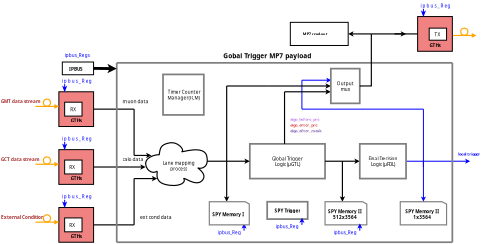 <?xml version="1.0" encoding="UTF-8"?>
<dia:diagram xmlns:dia="http://www.lysator.liu.se/~alla/dia/">
  <dia:layer name="Background" visible="true" connectable="true" active="true">
    <dia:object type="Standard - Box" version="0" id="O0">
      <dia:attribute name="obj_pos">
        <dia:point val="64,45"/>
      </dia:attribute>
      <dia:attribute name="obj_bb">
        <dia:rectangle val="63.95,44.95;74.05,49.05"/>
      </dia:attribute>
      <dia:attribute name="elem_corner">
        <dia:point val="64,45"/>
      </dia:attribute>
      <dia:attribute name="elem_width">
        <dia:real val="10"/>
      </dia:attribute>
      <dia:attribute name="elem_height">
        <dia:real val="4"/>
      </dia:attribute>
      <dia:attribute name="show_background">
        <dia:boolean val="true"/>
      </dia:attribute>
    </dia:object>
    <dia:object type="Flowchart - Box" version="0" id="O1">
      <dia:attribute name="obj_pos">
        <dia:point val="42,54"/>
      </dia:attribute>
      <dia:attribute name="obj_bb">
        <dia:rectangle val="41.85,53.85;49.2,61.15"/>
      </dia:attribute>
      <dia:attribute name="elem_corner">
        <dia:point val="42,54"/>
      </dia:attribute>
      <dia:attribute name="elem_width">
        <dia:real val="7.05"/>
      </dia:attribute>
      <dia:attribute name="elem_height">
        <dia:real val="7"/>
      </dia:attribute>
      <dia:attribute name="border_width">
        <dia:real val="0.3"/>
      </dia:attribute>
      <dia:attribute name="border_color">
        <dia:color val="#7f7f7fff"/>
      </dia:attribute>
      <dia:attribute name="show_background">
        <dia:boolean val="true"/>
      </dia:attribute>
      <dia:attribute name="padding">
        <dia:real val="0.5"/>
      </dia:attribute>
      <dia:attribute name="text">
        <dia:composite type="text">
          <dia:attribute name="string">
            <dia:string>#Timer Counter
Manager(TCM)#</dia:string>
          </dia:attribute>
          <dia:attribute name="font">
            <dia:font family="sans" style="0" name="Helvetica"/>
          </dia:attribute>
          <dia:attribute name="height">
            <dia:real val="0.988"/>
          </dia:attribute>
          <dia:attribute name="pos">
            <dia:point val="45.525,57.247"/>
          </dia:attribute>
          <dia:attribute name="color">
            <dia:color val="#000000ff"/>
          </dia:attribute>
          <dia:attribute name="alignment">
            <dia:enum val="1"/>
          </dia:attribute>
        </dia:composite>
      </dia:attribute>
    </dia:object>
    <dia:object type="Flowchart - Box" version="0" id="O2">
      <dia:attribute name="obj_pos">
        <dia:point val="57,66"/>
      </dia:attribute>
      <dia:attribute name="obj_bb">
        <dia:rectangle val="56.85,65.85;70.15,72.15"/>
      </dia:attribute>
      <dia:attribute name="elem_corner">
        <dia:point val="57,66"/>
      </dia:attribute>
      <dia:attribute name="elem_width">
        <dia:real val="13"/>
      </dia:attribute>
      <dia:attribute name="elem_height">
        <dia:real val="6"/>
      </dia:attribute>
      <dia:attribute name="border_width">
        <dia:real val="0.3"/>
      </dia:attribute>
      <dia:attribute name="border_color">
        <dia:color val="#7f7f7fff"/>
      </dia:attribute>
      <dia:attribute name="show_background">
        <dia:boolean val="true"/>
      </dia:attribute>
      <dia:attribute name="padding">
        <dia:real val="0.5"/>
      </dia:attribute>
      <dia:attribute name="text">
        <dia:composite type="text">
          <dia:attribute name="string">
            <dia:string>#Global Trigger
Logic (µGTL)#</dia:string>
          </dia:attribute>
          <dia:attribute name="font">
            <dia:font family="sans" style="0" name="Helvetica"/>
          </dia:attribute>
          <dia:attribute name="height">
            <dia:real val="0.988"/>
          </dia:attribute>
          <dia:attribute name="pos">
            <dia:point val="63.5,68.747"/>
          </dia:attribute>
          <dia:attribute name="color">
            <dia:color val="#000000ff"/>
          </dia:attribute>
          <dia:attribute name="alignment">
            <dia:enum val="1"/>
          </dia:attribute>
        </dia:composite>
      </dia:attribute>
    </dia:object>
    <dia:object type="Standard - Line" version="0" id="O3">
      <dia:attribute name="obj_pos">
        <dia:point val="70,69"/>
      </dia:attribute>
      <dia:attribute name="obj_bb">
        <dia:rectangle val="69.9,68.526;76.1,69.474"/>
      </dia:attribute>
      <dia:attribute name="conn_endpoints">
        <dia:point val="70,69"/>
        <dia:point val="76,69"/>
      </dia:attribute>
      <dia:attribute name="numcp">
        <dia:int val="1"/>
      </dia:attribute>
      <dia:attribute name="line_width">
        <dia:real val="0.2"/>
      </dia:attribute>
      <dia:attribute name="end_arrow">
        <dia:enum val="22"/>
      </dia:attribute>
      <dia:attribute name="end_arrow_length">
        <dia:real val="0.5"/>
      </dia:attribute>
      <dia:attribute name="end_arrow_width">
        <dia:real val="0.5"/>
      </dia:attribute>
      <dia:connections>
        <dia:connection handle="0" to="O2" connection="8"/>
        <dia:connection handle="1" to="O19" connection="7"/>
      </dia:connections>
    </dia:object>
    <dia:object type="Standard - Text" version="1" id="O4">
      <dia:attribute name="obj_pos">
        <dia:point val="14,69"/>
      </dia:attribute>
      <dia:attribute name="obj_bb">
        <dia:rectangle val="14,68.265;21.453,69.188"/>
      </dia:attribute>
      <dia:attribute name="text">
        <dia:composite type="text">
          <dia:attribute name="string">
            <dia:string>#GCT data stream#</dia:string>
          </dia:attribute>
          <dia:attribute name="font">
            <dia:font family="sans" style="80" name="Helvetica-Bold"/>
          </dia:attribute>
          <dia:attribute name="height">
            <dia:real val="0.988"/>
          </dia:attribute>
          <dia:attribute name="pos">
            <dia:point val="14,69"/>
          </dia:attribute>
          <dia:attribute name="color">
            <dia:color val="#a52a2aff"/>
          </dia:attribute>
          <dia:attribute name="alignment">
            <dia:enum val="0"/>
          </dia:attribute>
        </dia:composite>
      </dia:attribute>
      <dia:attribute name="valign">
        <dia:enum val="3"/>
      </dia:attribute>
    </dia:object>
    <dia:object type="Standard - Text" version="1" id="O5">
      <dia:attribute name="obj_pos">
        <dia:point val="14,59"/>
      </dia:attribute>
      <dia:attribute name="obj_bb">
        <dia:rectangle val="14,58.265;21.66,59.188"/>
      </dia:attribute>
      <dia:attribute name="text">
        <dia:composite type="text">
          <dia:attribute name="string">
            <dia:string>#GMT data stream#</dia:string>
          </dia:attribute>
          <dia:attribute name="font">
            <dia:font family="sans" style="80" name="Helvetica-Bold"/>
          </dia:attribute>
          <dia:attribute name="height">
            <dia:real val="0.988"/>
          </dia:attribute>
          <dia:attribute name="pos">
            <dia:point val="14,59"/>
          </dia:attribute>
          <dia:attribute name="color">
            <dia:color val="#a52a2aff"/>
          </dia:attribute>
          <dia:attribute name="alignment">
            <dia:enum val="0"/>
          </dia:attribute>
        </dia:composite>
      </dia:attribute>
      <dia:attribute name="valign">
        <dia:enum val="3"/>
      </dia:attribute>
    </dia:object>
    <dia:object type="Standard - Text" version="1" id="O6">
      <dia:attribute name="obj_pos">
        <dia:point val="64,64"/>
      </dia:attribute>
      <dia:attribute name="obj_bb">
        <dia:rectangle val="64,63.37;70.218,64.16"/>
      </dia:attribute>
      <dia:attribute name="text">
        <dia:composite type="text">
          <dia:attribute name="string">
            <dia:string>#algo_after_mask#</dia:string>
          </dia:attribute>
          <dia:attribute name="font">
            <dia:font family="sans" style="80" name="Helvetica-Bold"/>
          </dia:attribute>
          <dia:attribute name="height">
            <dia:real val="0.847"/>
          </dia:attribute>
          <dia:attribute name="pos">
            <dia:point val="64,64"/>
          </dia:attribute>
          <dia:attribute name="color">
            <dia:color val="#8261b1ff"/>
          </dia:attribute>
          <dia:attribute name="alignment">
            <dia:enum val="0"/>
          </dia:attribute>
        </dia:composite>
      </dia:attribute>
      <dia:attribute name="valign">
        <dia:enum val="3"/>
      </dia:attribute>
    </dia:object>
    <dia:object type="Standard - Text" version="1" id="O7">
      <dia:attribute name="obj_pos">
        <dia:point val="64,62"/>
      </dia:attribute>
      <dia:attribute name="obj_bb">
        <dia:rectangle val="64,61.37;70.095,62.16"/>
      </dia:attribute>
      <dia:attribute name="text">
        <dia:composite type="text">
          <dia:attribute name="string">
            <dia:string>#algo_before_pre#</dia:string>
          </dia:attribute>
          <dia:attribute name="font">
            <dia:font family="sans" style="80" name="Helvetica-Bold"/>
          </dia:attribute>
          <dia:attribute name="height">
            <dia:real val="0.847"/>
          </dia:attribute>
          <dia:attribute name="pos">
            <dia:point val="64,62"/>
          </dia:attribute>
          <dia:attribute name="color">
            <dia:color val="#c281ebff"/>
          </dia:attribute>
          <dia:attribute name="alignment">
            <dia:enum val="0"/>
          </dia:attribute>
        </dia:composite>
      </dia:attribute>
      <dia:attribute name="valign">
        <dia:enum val="3"/>
      </dia:attribute>
    </dia:object>
    <dia:object type="Standard - Text" version="1" id="O8">
      <dia:attribute name="obj_pos">
        <dia:point val="14,79"/>
      </dia:attribute>
      <dia:attribute name="obj_bb">
        <dia:rectangle val="14,78.265;22.735,79.188"/>
      </dia:attribute>
      <dia:attribute name="text">
        <dia:composite type="text">
          <dia:attribute name="string">
            <dia:string>#External Conditions#</dia:string>
          </dia:attribute>
          <dia:attribute name="font">
            <dia:font family="sans" style="80" name="Helvetica-Bold"/>
          </dia:attribute>
          <dia:attribute name="height">
            <dia:real val="0.988"/>
          </dia:attribute>
          <dia:attribute name="pos">
            <dia:point val="14,79"/>
          </dia:attribute>
          <dia:attribute name="color">
            <dia:color val="#a52a2aff"/>
          </dia:attribute>
          <dia:attribute name="alignment">
            <dia:enum val="0"/>
          </dia:attribute>
        </dia:composite>
      </dia:attribute>
      <dia:attribute name="valign">
        <dia:enum val="3"/>
      </dia:attribute>
    </dia:object>
    <dia:object type="Standard - Text" version="1" id="O9">
      <dia:attribute name="obj_pos">
        <dia:point val="66.132,56.121"/>
      </dia:attribute>
      <dia:attribute name="obj_bb">
        <dia:rectangle val="66.132,55.526;66.132,56.273"/>
      </dia:attribute>
      <dia:attribute name="text">
        <dia:composite type="text">
          <dia:attribute name="string">
            <dia:string>##</dia:string>
          </dia:attribute>
          <dia:attribute name="font">
            <dia:font family="sans" style="0" name="Helvetica"/>
          </dia:attribute>
          <dia:attribute name="height">
            <dia:real val="0.8"/>
          </dia:attribute>
          <dia:attribute name="pos">
            <dia:point val="66.132,56.121"/>
          </dia:attribute>
          <dia:attribute name="color">
            <dia:color val="#000000ff"/>
          </dia:attribute>
          <dia:attribute name="alignment">
            <dia:enum val="0"/>
          </dia:attribute>
        </dia:composite>
      </dia:attribute>
      <dia:attribute name="valign">
        <dia:enum val="3"/>
      </dia:attribute>
    </dia:object>
    <dia:object type="Standard - Text" version="1" id="O10">
      <dia:attribute name="obj_pos">
        <dia:point val="60,50"/>
      </dia:attribute>
      <dia:attribute name="obj_bb">
        <dia:rectangle val="51.449,50;68.551,52.729"/>
      </dia:attribute>
      <dia:attribute name="text">
        <dia:composite type="text">
          <dia:attribute name="string">
            <dia:string>#Gobal Trigger MP7 payload
#</dia:string>
          </dia:attribute>
          <dia:attribute name="font">
            <dia:font family="sans" style="80" name="Helvetica-Bold"/>
          </dia:attribute>
          <dia:attribute name="height">
            <dia:real val="1.411"/>
          </dia:attribute>
          <dia:attribute name="pos">
            <dia:point val="60,51.05"/>
          </dia:attribute>
          <dia:attribute name="color">
            <dia:color val="#000000ff"/>
          </dia:attribute>
          <dia:attribute name="alignment">
            <dia:enum val="1"/>
          </dia:attribute>
        </dia:composite>
      </dia:attribute>
      <dia:attribute name="valign">
        <dia:enum val="0"/>
      </dia:attribute>
    </dia:object>
    <dia:object type="Flowchart - Punched Card" version="1" id="O11">
      <dia:attribute name="obj_pos">
        <dia:point val="83,76"/>
      </dia:attribute>
      <dia:attribute name="obj_bb">
        <dia:rectangle val="82.8,75.8;91.2,80.2"/>
      </dia:attribute>
      <dia:attribute name="meta">
        <dia:composite type="dict"/>
      </dia:attribute>
      <dia:attribute name="elem_corner">
        <dia:point val="83,76"/>
      </dia:attribute>
      <dia:attribute name="elem_width">
        <dia:real val="8"/>
      </dia:attribute>
      <dia:attribute name="elem_height">
        <dia:real val="4"/>
      </dia:attribute>
      <dia:attribute name="line_width">
        <dia:real val="0.2"/>
      </dia:attribute>
      <dia:attribute name="line_colour">
        <dia:color val="#7f7f7fff"/>
      </dia:attribute>
      <dia:attribute name="fill_colour">
        <dia:color val="#ffffffff"/>
      </dia:attribute>
      <dia:attribute name="show_background">
        <dia:boolean val="true"/>
      </dia:attribute>
      <dia:attribute name="line_style">
        <dia:enum val="0"/>
        <dia:real val="1"/>
      </dia:attribute>
      <dia:attribute name="padding">
        <dia:real val="0.1"/>
      </dia:attribute>
      <dia:attribute name="text">
        <dia:composite type="text">
          <dia:attribute name="string">
            <dia:string>#SPY Memory II
1x3564#</dia:string>
          </dia:attribute>
          <dia:attribute name="font">
            <dia:font family="sans" style="80" name="Helvetica-Bold"/>
          </dia:attribute>
          <dia:attribute name="height">
            <dia:real val="0.988"/>
          </dia:attribute>
          <dia:attribute name="pos">
            <dia:point val="86.8,77.853"/>
          </dia:attribute>
          <dia:attribute name="color">
            <dia:color val="#000000ff"/>
          </dia:attribute>
          <dia:attribute name="alignment">
            <dia:enum val="1"/>
          </dia:attribute>
        </dia:composite>
      </dia:attribute>
      <dia:attribute name="text_fitting">
        <dia:enum val="1"/>
      </dia:attribute>
      <dia:attribute name="flip_horizontal">
        <dia:boolean val="true"/>
      </dia:attribute>
      <dia:attribute name="flip_vertical">
        <dia:boolean val="false"/>
      </dia:attribute>
      <dia:attribute name="subscale">
        <dia:real val="1"/>
      </dia:attribute>
    </dia:object>
    <dia:object type="Standard - Text" version="1" id="O12">
      <dia:attribute name="obj_pos">
        <dia:point val="64,63"/>
      </dia:attribute>
      <dia:attribute name="obj_bb">
        <dia:rectangle val="64,62.37;69.468,63.16"/>
      </dia:attribute>
      <dia:attribute name="text">
        <dia:composite type="text">
          <dia:attribute name="string">
            <dia:string>#algo_after_pre#</dia:string>
          </dia:attribute>
          <dia:attribute name="font">
            <dia:font family="sans" style="80" name="Helvetica-Bold"/>
          </dia:attribute>
          <dia:attribute name="height">
            <dia:real val="0.847"/>
          </dia:attribute>
          <dia:attribute name="pos">
            <dia:point val="64,63"/>
          </dia:attribute>
          <dia:attribute name="color">
            <dia:color val="#df4545ff"/>
          </dia:attribute>
          <dia:attribute name="alignment">
            <dia:enum val="0"/>
          </dia:attribute>
        </dia:composite>
      </dia:attribute>
      <dia:attribute name="valign">
        <dia:enum val="3"/>
      </dia:attribute>
    </dia:object>
    <dia:object type="Standard - Text" version="1" id="O13">
      <dia:attribute name="obj_pos">
        <dia:point val="11.918,47.751"/>
      </dia:attribute>
      <dia:attribute name="obj_bb">
        <dia:rectangle val="11.918,47.156;11.918,47.904"/>
      </dia:attribute>
      <dia:attribute name="text">
        <dia:composite type="text">
          <dia:attribute name="string">
            <dia:string>##</dia:string>
          </dia:attribute>
          <dia:attribute name="font">
            <dia:font family="sans" style="0" name="Helvetica"/>
          </dia:attribute>
          <dia:attribute name="height">
            <dia:real val="0.8"/>
          </dia:attribute>
          <dia:attribute name="pos">
            <dia:point val="11.918,47.751"/>
          </dia:attribute>
          <dia:attribute name="color">
            <dia:color val="#000000ff"/>
          </dia:attribute>
          <dia:attribute name="alignment">
            <dia:enum val="0"/>
          </dia:attribute>
        </dia:composite>
      </dia:attribute>
      <dia:attribute name="valign">
        <dia:enum val="3"/>
      </dia:attribute>
    </dia:object>
    <dia:object type="Standard - Text" version="1" id="O14">
      <dia:attribute name="obj_pos">
        <dia:point val="11,71"/>
      </dia:attribute>
      <dia:attribute name="obj_bb">
        <dia:rectangle val="11,70.405;11,71.153"/>
      </dia:attribute>
      <dia:attribute name="text">
        <dia:composite type="text">
          <dia:attribute name="string">
            <dia:string>##</dia:string>
          </dia:attribute>
          <dia:attribute name="font">
            <dia:font family="sans" style="0" name="Helvetica"/>
          </dia:attribute>
          <dia:attribute name="height">
            <dia:real val="0.8"/>
          </dia:attribute>
          <dia:attribute name="pos">
            <dia:point val="11,71"/>
          </dia:attribute>
          <dia:attribute name="color">
            <dia:color val="#000000ff"/>
          </dia:attribute>
          <dia:attribute name="alignment">
            <dia:enum val="0"/>
          </dia:attribute>
        </dia:composite>
      </dia:attribute>
      <dia:attribute name="valign">
        <dia:enum val="3"/>
      </dia:attribute>
    </dia:object>
    <dia:object type="Standard - Text" version="1" id="O15">
      <dia:attribute name="obj_pos">
        <dia:point val="93,68"/>
      </dia:attribute>
      <dia:attribute name="obj_bb">
        <dia:rectangle val="93,67.37;97.683,68.16"/>
      </dia:attribute>
      <dia:attribute name="text">
        <dia:composite type="text">
          <dia:attribute name="string">
            <dia:string>#local trigger#</dia:string>
          </dia:attribute>
          <dia:attribute name="font">
            <dia:font family="sans" style="80" name="Helvetica-Bold"/>
          </dia:attribute>
          <dia:attribute name="height">
            <dia:real val="0.847"/>
          </dia:attribute>
          <dia:attribute name="pos">
            <dia:point val="93,68"/>
          </dia:attribute>
          <dia:attribute name="color">
            <dia:color val="#0000ffff"/>
          </dia:attribute>
          <dia:attribute name="alignment">
            <dia:enum val="0"/>
          </dia:attribute>
        </dia:composite>
      </dia:attribute>
      <dia:attribute name="valign">
        <dia:enum val="3"/>
      </dia:attribute>
    </dia:object>
    <dia:object type="Standard - Text" version="1" id="O16">
      <dia:attribute name="obj_pos">
        <dia:point val="44.414,69.527"/>
      </dia:attribute>
      <dia:attribute name="obj_bb">
        <dia:rectangle val="44.414,68.932;44.414,69.679"/>
      </dia:attribute>
      <dia:attribute name="text">
        <dia:composite type="text">
          <dia:attribute name="string">
            <dia:string>##</dia:string>
          </dia:attribute>
          <dia:attribute name="font">
            <dia:font family="sans" style="0" name="Helvetica"/>
          </dia:attribute>
          <dia:attribute name="height">
            <dia:real val="0.8"/>
          </dia:attribute>
          <dia:attribute name="pos">
            <dia:point val="44.414,69.527"/>
          </dia:attribute>
          <dia:attribute name="color">
            <dia:color val="#000000ff"/>
          </dia:attribute>
          <dia:attribute name="alignment">
            <dia:enum val="0"/>
          </dia:attribute>
        </dia:composite>
      </dia:attribute>
      <dia:attribute name="valign">
        <dia:enum val="3"/>
      </dia:attribute>
      <dia:connections>
        <dia:connection handle="0" to="O32" connection="4"/>
      </dia:connections>
    </dia:object>
    <dia:object type="Standard - Text" version="1" id="O17">
      <dia:attribute name="obj_pos">
        <dia:point val="94,42"/>
      </dia:attribute>
      <dia:attribute name="obj_bb">
        <dia:rectangle val="94,41.405;94,42.153"/>
      </dia:attribute>
      <dia:attribute name="text">
        <dia:composite type="text">
          <dia:attribute name="string">
            <dia:string>##</dia:string>
          </dia:attribute>
          <dia:attribute name="font">
            <dia:font family="sans" style="0" name="Helvetica"/>
          </dia:attribute>
          <dia:attribute name="height">
            <dia:real val="0.8"/>
          </dia:attribute>
          <dia:attribute name="pos">
            <dia:point val="94,42"/>
          </dia:attribute>
          <dia:attribute name="color">
            <dia:color val="#000000ff"/>
          </dia:attribute>
          <dia:attribute name="alignment">
            <dia:enum val="0"/>
          </dia:attribute>
        </dia:composite>
      </dia:attribute>
      <dia:attribute name="valign">
        <dia:enum val="3"/>
      </dia:attribute>
    </dia:object>
    <dia:object type="Standard - Line" version="0" id="O18">
      <dia:attribute name="obj_pos">
        <dia:point val="84,69"/>
      </dia:attribute>
      <dia:attribute name="obj_bb">
        <dia:rectangle val="83.95,68.638;95.05,69.362"/>
      </dia:attribute>
      <dia:attribute name="conn_endpoints">
        <dia:point val="84,69"/>
        <dia:point val="95,69"/>
      </dia:attribute>
      <dia:attribute name="numcp">
        <dia:int val="1"/>
      </dia:attribute>
      <dia:attribute name="line_color">
        <dia:color val="#0000ffff"/>
      </dia:attribute>
      <dia:attribute name="line_width">
        <dia:real val="0.1"/>
      </dia:attribute>
      <dia:attribute name="end_arrow">
        <dia:enum val="22"/>
      </dia:attribute>
      <dia:attribute name="end_arrow_length">
        <dia:real val="0.5"/>
      </dia:attribute>
      <dia:attribute name="end_arrow_width">
        <dia:real val="0.5"/>
      </dia:attribute>
      <dia:connections>
        <dia:connection handle="0" to="O19" connection="8"/>
      </dia:connections>
    </dia:object>
    <dia:object type="Flowchart - Box" version="0" id="O19">
      <dia:attribute name="obj_pos">
        <dia:point val="76,66"/>
      </dia:attribute>
      <dia:attribute name="obj_bb">
        <dia:rectangle val="75.85,65.85;84.15,72.15"/>
      </dia:attribute>
      <dia:attribute name="elem_corner">
        <dia:point val="76,66"/>
      </dia:attribute>
      <dia:attribute name="elem_width">
        <dia:real val="8"/>
      </dia:attribute>
      <dia:attribute name="elem_height">
        <dia:real val="6"/>
      </dia:attribute>
      <dia:attribute name="border_width">
        <dia:real val="0.3"/>
      </dia:attribute>
      <dia:attribute name="border_color">
        <dia:color val="#7f7f7fff"/>
      </dia:attribute>
      <dia:attribute name="show_background">
        <dia:boolean val="true"/>
      </dia:attribute>
      <dia:attribute name="padding">
        <dia:real val="0.5"/>
      </dia:attribute>
      <dia:attribute name="text">
        <dia:composite type="text">
          <dia:attribute name="string">
            <dia:string>#Final Decision
Logic (µFDL)#</dia:string>
          </dia:attribute>
          <dia:attribute name="font">
            <dia:font family="sans" style="0" name="Helvetica"/>
          </dia:attribute>
          <dia:attribute name="height">
            <dia:real val="0.988"/>
          </dia:attribute>
          <dia:attribute name="pos">
            <dia:point val="80,68.747"/>
          </dia:attribute>
          <dia:attribute name="color">
            <dia:color val="#000000ff"/>
          </dia:attribute>
          <dia:attribute name="alignment">
            <dia:enum val="1"/>
          </dia:attribute>
        </dia:composite>
      </dia:attribute>
    </dia:object>
    <dia:object type="Standard - Line" version="0" id="O20">
      <dia:attribute name="obj_pos">
        <dia:point val="37,60"/>
      </dia:attribute>
      <dia:attribute name="obj_bb">
        <dia:rectangle val="36.9,59.9;37.1,68.1"/>
      </dia:attribute>
      <dia:attribute name="conn_endpoints">
        <dia:point val="37,60"/>
        <dia:point val="37,68"/>
      </dia:attribute>
      <dia:attribute name="numcp">
        <dia:int val="1"/>
      </dia:attribute>
      <dia:attribute name="line_width">
        <dia:real val="0.2"/>
      </dia:attribute>
    </dia:object>
    <dia:object type="Standard - Line" version="0" id="O21">
      <dia:attribute name="obj_pos">
        <dia:point val="37,72"/>
      </dia:attribute>
      <dia:attribute name="obj_bb">
        <dia:rectangle val="36.9,71.9;37.1,80.1"/>
      </dia:attribute>
      <dia:attribute name="conn_endpoints">
        <dia:point val="37,72"/>
        <dia:point val="37,80"/>
      </dia:attribute>
      <dia:attribute name="numcp">
        <dia:int val="1"/>
      </dia:attribute>
      <dia:attribute name="line_width">
        <dia:real val="0.2"/>
      </dia:attribute>
    </dia:object>
    <dia:object type="Standard - Line" version="0" id="O22">
      <dia:attribute name="obj_pos">
        <dia:point val="34,70"/>
      </dia:attribute>
      <dia:attribute name="obj_bb">
        <dia:rectangle val="33.9,69.526;39.1,70.474"/>
      </dia:attribute>
      <dia:attribute name="conn_endpoints">
        <dia:point val="34,70"/>
        <dia:point val="39,70"/>
      </dia:attribute>
      <dia:attribute name="numcp">
        <dia:int val="1"/>
      </dia:attribute>
      <dia:attribute name="line_width">
        <dia:real val="0.2"/>
      </dia:attribute>
      <dia:attribute name="end_arrow">
        <dia:enum val="22"/>
      </dia:attribute>
      <dia:attribute name="end_arrow_length">
        <dia:real val="0.5"/>
      </dia:attribute>
      <dia:attribute name="end_arrow_width">
        <dia:real val="0.5"/>
      </dia:attribute>
    </dia:object>
    <dia:object type="Standard - Line" version="0" id="O23">
      <dia:attribute name="obj_pos">
        <dia:point val="37,68"/>
      </dia:attribute>
      <dia:attribute name="obj_bb">
        <dia:rectangle val="36.9,67.526;40.1,68.474"/>
      </dia:attribute>
      <dia:attribute name="conn_endpoints">
        <dia:point val="37,68"/>
        <dia:point val="40,68"/>
      </dia:attribute>
      <dia:attribute name="numcp">
        <dia:int val="1"/>
      </dia:attribute>
      <dia:attribute name="line_width">
        <dia:real val="0.2"/>
      </dia:attribute>
      <dia:attribute name="end_arrow">
        <dia:enum val="22"/>
      </dia:attribute>
      <dia:attribute name="end_arrow_length">
        <dia:real val="0.5"/>
      </dia:attribute>
      <dia:attribute name="end_arrow_width">
        <dia:real val="0.5"/>
      </dia:attribute>
    </dia:object>
    <dia:object type="Standard - Line" version="0" id="O24">
      <dia:attribute name="obj_pos">
        <dia:point val="37,72"/>
      </dia:attribute>
      <dia:attribute name="obj_bb">
        <dia:rectangle val="36.9,71.526;41.1,72.474"/>
      </dia:attribute>
      <dia:attribute name="conn_endpoints">
        <dia:point val="37,72"/>
        <dia:point val="41,72"/>
      </dia:attribute>
      <dia:attribute name="numcp">
        <dia:int val="1"/>
      </dia:attribute>
      <dia:attribute name="line_width">
        <dia:real val="0.2"/>
      </dia:attribute>
      <dia:attribute name="end_arrow">
        <dia:enum val="22"/>
      </dia:attribute>
      <dia:attribute name="end_arrow_length">
        <dia:real val="0.5"/>
      </dia:attribute>
      <dia:attribute name="end_arrow_width">
        <dia:real val="0.5"/>
      </dia:attribute>
    </dia:object>
    <dia:object type="Standard - Line" version="0" id="O25">
      <dia:attribute name="obj_pos">
        <dia:point val="34,80"/>
      </dia:attribute>
      <dia:attribute name="obj_bb">
        <dia:rectangle val="33.9,79.9;37.1,80.1"/>
      </dia:attribute>
      <dia:attribute name="conn_endpoints">
        <dia:point val="34,80"/>
        <dia:point val="37,80"/>
      </dia:attribute>
      <dia:attribute name="numcp">
        <dia:int val="1"/>
      </dia:attribute>
      <dia:attribute name="line_width">
        <dia:real val="0.2"/>
      </dia:attribute>
    </dia:object>
    <dia:object type="Standard - Line" version="0" id="O26">
      <dia:attribute name="obj_pos">
        <dia:point val="34,60"/>
      </dia:attribute>
      <dia:attribute name="obj_bb">
        <dia:rectangle val="33.9,59.9;37.1,60.1"/>
      </dia:attribute>
      <dia:attribute name="conn_endpoints">
        <dia:point val="34,60"/>
        <dia:point val="37,60"/>
      </dia:attribute>
      <dia:attribute name="numcp">
        <dia:int val="1"/>
      </dia:attribute>
      <dia:attribute name="line_width">
        <dia:real val="0.2"/>
      </dia:attribute>
    </dia:object>
    <dia:object type="Standard - Text" version="1" id="O27">
      <dia:attribute name="obj_pos">
        <dia:point val="35,59"/>
      </dia:attribute>
      <dia:attribute name="obj_bb">
        <dia:rectangle val="35,58.212;39.597,59.2"/>
      </dia:attribute>
      <dia:attribute name="text">
        <dia:composite type="text">
          <dia:attribute name="string">
            <dia:string>#muon data#</dia:string>
          </dia:attribute>
          <dia:attribute name="font">
            <dia:font family="sans" style="0" name="Helvetica"/>
          </dia:attribute>
          <dia:attribute name="height">
            <dia:real val="1.058"/>
          </dia:attribute>
          <dia:attribute name="pos">
            <dia:point val="35,59"/>
          </dia:attribute>
          <dia:attribute name="color">
            <dia:color val="#000000ff"/>
          </dia:attribute>
          <dia:attribute name="alignment">
            <dia:enum val="0"/>
          </dia:attribute>
        </dia:composite>
      </dia:attribute>
      <dia:attribute name="valign">
        <dia:enum val="3"/>
      </dia:attribute>
    </dia:object>
    <dia:object type="Standard - Text" version="1" id="O28">
      <dia:attribute name="obj_pos">
        <dia:point val="35,69"/>
      </dia:attribute>
      <dia:attribute name="obj_bb">
        <dia:rectangle val="35,68.213;38.917,69.2"/>
      </dia:attribute>
      <dia:attribute name="text">
        <dia:composite type="text">
          <dia:attribute name="string">
            <dia:string>#calo data#</dia:string>
          </dia:attribute>
          <dia:attribute name="font">
            <dia:font family="sans" style="0" name="Helvetica"/>
          </dia:attribute>
          <dia:attribute name="height">
            <dia:real val="1.058"/>
          </dia:attribute>
          <dia:attribute name="pos">
            <dia:point val="35,69"/>
          </dia:attribute>
          <dia:attribute name="color">
            <dia:color val="#000000ff"/>
          </dia:attribute>
          <dia:attribute name="alignment">
            <dia:enum val="0"/>
          </dia:attribute>
        </dia:composite>
      </dia:attribute>
      <dia:attribute name="valign">
        <dia:enum val="3"/>
      </dia:attribute>
    </dia:object>
    <dia:object type="Standard - Text" version="1" id="O29">
      <dia:attribute name="obj_pos">
        <dia:point val="38,79"/>
      </dia:attribute>
      <dia:attribute name="obj_bb">
        <dia:rectangle val="38,78.213;43.845,79.2"/>
      </dia:attribute>
      <dia:attribute name="text">
        <dia:composite type="text">
          <dia:attribute name="string">
            <dia:string>#ext cond data#</dia:string>
          </dia:attribute>
          <dia:attribute name="font">
            <dia:font family="sans" style="0" name="Helvetica"/>
          </dia:attribute>
          <dia:attribute name="height">
            <dia:real val="1.058"/>
          </dia:attribute>
          <dia:attribute name="pos">
            <dia:point val="38,79"/>
          </dia:attribute>
          <dia:attribute name="color">
            <dia:color val="#000000ff"/>
          </dia:attribute>
          <dia:attribute name="alignment">
            <dia:enum val="0"/>
          </dia:attribute>
        </dia:composite>
      </dia:attribute>
      <dia:attribute name="valign">
        <dia:enum val="3"/>
      </dia:attribute>
    </dia:object>
    <dia:object type="Standard - Text" version="1" id="O30">
      <dia:attribute name="obj_pos">
        <dia:point val="67,40"/>
      </dia:attribute>
      <dia:attribute name="obj_bb">
        <dia:rectangle val="67,39.405;67,40.153"/>
      </dia:attribute>
      <dia:attribute name="text">
        <dia:composite type="text">
          <dia:attribute name="string">
            <dia:string>##</dia:string>
          </dia:attribute>
          <dia:attribute name="font">
            <dia:font family="sans" style="0" name="Helvetica"/>
          </dia:attribute>
          <dia:attribute name="height">
            <dia:real val="0.8"/>
          </dia:attribute>
          <dia:attribute name="pos">
            <dia:point val="67,40"/>
          </dia:attribute>
          <dia:attribute name="color">
            <dia:color val="#000000ff"/>
          </dia:attribute>
          <dia:attribute name="alignment">
            <dia:enum val="0"/>
          </dia:attribute>
        </dia:composite>
      </dia:attribute>
      <dia:attribute name="valign">
        <dia:enum val="3"/>
      </dia:attribute>
    </dia:object>
    <dia:object type="Standard - Line" version="0" id="O31">
      <dia:attribute name="obj_pos">
        <dia:point val="49,69"/>
      </dia:attribute>
      <dia:attribute name="obj_bb">
        <dia:rectangle val="48.9,68.526;57.1,69.474"/>
      </dia:attribute>
      <dia:attribute name="conn_endpoints">
        <dia:point val="49,69"/>
        <dia:point val="57,69"/>
      </dia:attribute>
      <dia:attribute name="numcp">
        <dia:int val="1"/>
      </dia:attribute>
      <dia:attribute name="line_width">
        <dia:real val="0.2"/>
      </dia:attribute>
      <dia:attribute name="end_arrow">
        <dia:enum val="22"/>
      </dia:attribute>
      <dia:attribute name="end_arrow_length">
        <dia:real val="0.5"/>
      </dia:attribute>
      <dia:attribute name="end_arrow_width">
        <dia:real val="0.5"/>
      </dia:attribute>
      <dia:connections>
        <dia:connection handle="1" to="O2" connection="7"/>
      </dia:connections>
    </dia:object>
    <dia:object type="Network - Cloud" version="1" id="O32">
      <dia:attribute name="obj_pos">
        <dia:point val="39,65.8"/>
      </dia:attribute>
      <dia:attribute name="obj_bb">
        <dia:rectangle val="38.8,65.6;49.845,73.4"/>
      </dia:attribute>
      <dia:attribute name="meta">
        <dia:composite type="dict"/>
      </dia:attribute>
      <dia:attribute name="elem_corner">
        <dia:point val="39,65.8"/>
      </dia:attribute>
      <dia:attribute name="elem_width">
        <dia:real val="10.645"/>
      </dia:attribute>
      <dia:attribute name="elem_height">
        <dia:real val="7.4"/>
      </dia:attribute>
      <dia:attribute name="line_width">
        <dia:real val="0.2"/>
      </dia:attribute>
      <dia:attribute name="line_colour">
        <dia:color val="#000000ff"/>
      </dia:attribute>
      <dia:attribute name="fill_colour">
        <dia:color val="#ffffffff"/>
      </dia:attribute>
      <dia:attribute name="show_background">
        <dia:boolean val="true"/>
      </dia:attribute>
      <dia:attribute name="line_style">
        <dia:enum val="0"/>
        <dia:real val="1"/>
      </dia:attribute>
      <dia:attribute name="padding">
        <dia:real val="0"/>
      </dia:attribute>
      <dia:attribute name="text">
        <dia:composite type="text">
          <dia:attribute name="string">
            <dia:string>#Lane mapping
process#</dia:string>
          </dia:attribute>
          <dia:attribute name="font">
            <dia:font family="sans" style="0" name="Helvetica"/>
          </dia:attribute>
          <dia:attribute name="height">
            <dia:real val="0.988"/>
          </dia:attribute>
          <dia:attribute name="pos">
            <dia:point val="44.707,69.451"/>
          </dia:attribute>
          <dia:attribute name="color">
            <dia:color val="#000000ff"/>
          </dia:attribute>
          <dia:attribute name="alignment">
            <dia:enum val="1"/>
          </dia:attribute>
        </dia:composite>
      </dia:attribute>
      <dia:attribute name="text_fitting">
        <dia:enum val="1"/>
      </dia:attribute>
      <dia:attribute name="flip_horizontal">
        <dia:boolean val="false"/>
      </dia:attribute>
      <dia:attribute name="flip_vertical">
        <dia:boolean val="false"/>
      </dia:attribute>
      <dia:attribute name="subscale">
        <dia:real val="1"/>
      </dia:attribute>
    </dia:object>
    <dia:object type="Standard - Line" version="0" id="O33">
      <dia:attribute name="obj_pos">
        <dia:point val="53,69"/>
      </dia:attribute>
      <dia:attribute name="obj_bb">
        <dia:rectangle val="52.526,68.9;53.474,76.1"/>
      </dia:attribute>
      <dia:attribute name="conn_endpoints">
        <dia:point val="53,69"/>
        <dia:point val="53,76"/>
      </dia:attribute>
      <dia:attribute name="numcp">
        <dia:int val="1"/>
      </dia:attribute>
      <dia:attribute name="line_width">
        <dia:real val="0.2"/>
      </dia:attribute>
      <dia:attribute name="end_arrow">
        <dia:enum val="22"/>
      </dia:attribute>
      <dia:attribute name="end_arrow_length">
        <dia:real val="0.5"/>
      </dia:attribute>
      <dia:attribute name="end_arrow_width">
        <dia:real val="0.5"/>
      </dia:attribute>
      <dia:connections>
        <dia:connection handle="0" to="O31" connection="0"/>
      </dia:connections>
    </dia:object>
    <dia:object type="Standard - Line" version="0" id="O34">
      <dia:attribute name="obj_pos">
        <dia:point val="73,69"/>
      </dia:attribute>
      <dia:attribute name="obj_bb">
        <dia:rectangle val="72.526,68.9;73.474,76.1"/>
      </dia:attribute>
      <dia:attribute name="conn_endpoints">
        <dia:point val="73,69"/>
        <dia:point val="73,76"/>
      </dia:attribute>
      <dia:attribute name="numcp">
        <dia:int val="1"/>
      </dia:attribute>
      <dia:attribute name="line_width">
        <dia:real val="0.2"/>
      </dia:attribute>
      <dia:attribute name="end_arrow">
        <dia:enum val="22"/>
      </dia:attribute>
      <dia:attribute name="end_arrow_length">
        <dia:real val="0.5"/>
      </dia:attribute>
      <dia:attribute name="end_arrow_width">
        <dia:real val="0.5"/>
      </dia:attribute>
      <dia:connections>
        <dia:connection handle="0" to="O3" connection="0"/>
      </dia:connections>
    </dia:object>
    <dia:object type="Standard - Line" version="0" id="O35">
      <dia:attribute name="obj_pos">
        <dia:point val="87,69"/>
      </dia:attribute>
      <dia:attribute name="obj_bb">
        <dia:rectangle val="86.638,68.95;87.362,75.954"/>
      </dia:attribute>
      <dia:attribute name="conn_endpoints">
        <dia:point val="87,69"/>
        <dia:point val="87,75.904"/>
      </dia:attribute>
      <dia:attribute name="numcp">
        <dia:int val="1"/>
      </dia:attribute>
      <dia:attribute name="line_color">
        <dia:color val="#0000ffff"/>
      </dia:attribute>
      <dia:attribute name="line_width">
        <dia:real val="0.1"/>
      </dia:attribute>
      <dia:attribute name="end_arrow">
        <dia:enum val="22"/>
      </dia:attribute>
      <dia:attribute name="end_arrow_length">
        <dia:real val="0.5"/>
      </dia:attribute>
      <dia:attribute name="end_arrow_width">
        <dia:real val="0.5"/>
      </dia:attribute>
      <dia:connections>
        <dia:connection handle="1" to="O11" connection="17"/>
      </dia:connections>
    </dia:object>
    <dia:group>
      <dia:attribute name="meta">
        <dia:composite type="dict"/>
      </dia:attribute>
      <dia:attribute name="matrix"/>
      <dia:object type="Standard - Box" version="0" id="O36">
        <dia:attribute name="obj_pos">
          <dia:point val="24,57"/>
        </dia:attribute>
        <dia:attribute name="obj_bb">
          <dia:rectangle val="23.95,56.95;30.05,63.05"/>
        </dia:attribute>
        <dia:attribute name="elem_corner">
          <dia:point val="24,57"/>
        </dia:attribute>
        <dia:attribute name="elem_width">
          <dia:real val="6"/>
        </dia:attribute>
        <dia:attribute name="elem_height">
          <dia:real val="6"/>
        </dia:attribute>
        <dia:attribute name="border_width">
          <dia:real val="0.1"/>
        </dia:attribute>
        <dia:attribute name="inner_color">
          <dia:color val="#f18282ff"/>
        </dia:attribute>
        <dia:attribute name="show_background">
          <dia:boolean val="true"/>
        </dia:attribute>
      </dia:object>
      <dia:object type="Flowchart - Box" version="0" id="O37">
        <dia:attribute name="obj_pos">
          <dia:point val="25,58.8"/>
        </dia:attribute>
        <dia:attribute name="obj_bb">
          <dia:rectangle val="24.95,58.75;28.05,61.25"/>
        </dia:attribute>
        <dia:attribute name="elem_corner">
          <dia:point val="25,58.8"/>
        </dia:attribute>
        <dia:attribute name="elem_width">
          <dia:real val="3"/>
        </dia:attribute>
        <dia:attribute name="elem_height">
          <dia:real val="2.4"/>
        </dia:attribute>
        <dia:attribute name="border_width">
          <dia:real val="0.1"/>
        </dia:attribute>
        <dia:attribute name="show_background">
          <dia:boolean val="true"/>
        </dia:attribute>
        <dia:attribute name="padding">
          <dia:real val="0.5"/>
        </dia:attribute>
        <dia:attribute name="text">
          <dia:composite type="text">
            <dia:attribute name="string">
              <dia:string>#RX#</dia:string>
            </dia:attribute>
            <dia:attribute name="font">
              <dia:font family="sans" style="0" name="Helvetica"/>
            </dia:attribute>
            <dia:attribute name="height">
              <dia:real val="0.988"/>
            </dia:attribute>
            <dia:attribute name="pos">
              <dia:point val="26.5,60.241"/>
            </dia:attribute>
            <dia:attribute name="color">
              <dia:color val="#000000ff"/>
            </dia:attribute>
            <dia:attribute name="alignment">
              <dia:enum val="1"/>
            </dia:attribute>
          </dia:composite>
        </dia:attribute>
      </dia:object>
      <dia:object type="Standard - Text" version="1" id="O38">
        <dia:attribute name="obj_pos">
          <dia:point val="27,62"/>
        </dia:attribute>
        <dia:attribute name="obj_bb">
          <dia:rectangle val="25.848,61.539;28.152,62.461"/>
        </dia:attribute>
        <dia:attribute name="text">
          <dia:composite type="text">
            <dia:attribute name="string">
              <dia:string>#GTHs#</dia:string>
            </dia:attribute>
            <dia:attribute name="font">
              <dia:font family="sans" style="80" name="Helvetica-Bold"/>
            </dia:attribute>
            <dia:attribute name="height">
              <dia:real val="0.988"/>
            </dia:attribute>
            <dia:attribute name="pos">
              <dia:point val="27,62.274"/>
            </dia:attribute>
            <dia:attribute name="color">
              <dia:color val="#000000ff"/>
            </dia:attribute>
            <dia:attribute name="alignment">
              <dia:enum val="1"/>
            </dia:attribute>
          </dia:composite>
        </dia:attribute>
        <dia:attribute name="valign">
          <dia:enum val="2"/>
        </dia:attribute>
        <dia:connections>
          <dia:connection handle="1" to="O36" connection="4"/>
        </dia:connections>
      </dia:object>
      <dia:group>
        <dia:attribute name="meta">
          <dia:composite type="dict"/>
        </dia:attribute>
        <dia:attribute name="matrix"/>
        <dia:object type="Geometric - Perfect Circle" version="1" id="O39">
          <dia:attribute name="obj_pos">
            <dia:point val="21.321,58.261"/>
          </dia:attribute>
          <dia:attribute name="obj_bb">
            <dia:rectangle val="21.121,58.061;22.754,59.694"/>
          </dia:attribute>
          <dia:attribute name="meta">
            <dia:composite type="dict"/>
          </dia:attribute>
          <dia:attribute name="elem_corner">
            <dia:point val="21.321,58.261"/>
          </dia:attribute>
          <dia:attribute name="elem_width">
            <dia:real val="1.233"/>
          </dia:attribute>
          <dia:attribute name="elem_height">
            <dia:real val="1.233"/>
          </dia:attribute>
          <dia:attribute name="line_width">
            <dia:real val="0.2"/>
          </dia:attribute>
          <dia:attribute name="line_colour">
            <dia:color val="#ffa500ff"/>
          </dia:attribute>
          <dia:attribute name="fill_colour">
            <dia:color val="#ffffffff"/>
          </dia:attribute>
          <dia:attribute name="show_background">
            <dia:boolean val="true"/>
          </dia:attribute>
          <dia:attribute name="line_style">
            <dia:enum val="0"/>
            <dia:real val="1"/>
          </dia:attribute>
          <dia:attribute name="flip_horizontal">
            <dia:boolean val="false"/>
          </dia:attribute>
          <dia:attribute name="flip_vertical">
            <dia:boolean val="false"/>
          </dia:attribute>
          <dia:attribute name="subscale">
            <dia:real val="1"/>
          </dia:attribute>
        </dia:object>
        <dia:object type="Standard - Line" version="0" id="O40">
          <dia:attribute name="obj_pos">
            <dia:point val="19.958,59.527"/>
          </dia:attribute>
          <dia:attribute name="obj_bb">
            <dia:rectangle val="19.858,59.116;24.049,59.939"/>
          </dia:attribute>
          <dia:attribute name="conn_endpoints">
            <dia:point val="19.958,59.527"/>
            <dia:point val="23.925,59.527"/>
          </dia:attribute>
          <dia:attribute name="numcp">
            <dia:int val="1"/>
          </dia:attribute>
          <dia:attribute name="line_color">
            <dia:color val="#ffa500ff"/>
          </dia:attribute>
          <dia:attribute name="line_width">
            <dia:real val="0.2"/>
          </dia:attribute>
          <dia:attribute name="end_arrow">
            <dia:enum val="3"/>
          </dia:attribute>
          <dia:attribute name="end_arrow_length">
            <dia:real val="0.5"/>
          </dia:attribute>
          <dia:attribute name="end_arrow_width">
            <dia:real val="0.5"/>
          </dia:attribute>
        </dia:object>
      </dia:group>
      <dia:object type="Standard - Line" version="0" id="O41">
        <dia:attribute name="obj_pos">
          <dia:point val="34,60"/>
        </dia:attribute>
        <dia:attribute name="obj_bb">
          <dia:rectangle val="29.9,59.9;34.1,60.1"/>
        </dia:attribute>
        <dia:attribute name="conn_endpoints">
          <dia:point val="34,60"/>
          <dia:point val="30,60"/>
        </dia:attribute>
        <dia:attribute name="numcp">
          <dia:int val="1"/>
        </dia:attribute>
        <dia:attribute name="line_width">
          <dia:real val="0.2"/>
        </dia:attribute>
      </dia:object>
      <dia:group>
        <dia:attribute name="meta">
          <dia:composite type="dict"/>
        </dia:attribute>
        <dia:attribute name="matrix">
          <dia:matrix xx="1" xy="0" yx="0" yy="1.311" x0="4.062" y0="11.693"/>
        </dia:attribute>
        <dia:object type="Standard - Line" version="0" id="O42">
          <dia:attribute name="obj_pos">
            <dia:point val="20.938,34.553"/>
          </dia:attribute>
          <dia:attribute name="obj_bb">
            <dia:rectangle val="20.576,33.503;21.299,34.603"/>
          </dia:attribute>
          <dia:attribute name="conn_endpoints">
            <dia:point val="20.938,34.553"/>
            <dia:point val="20.938,33.553"/>
          </dia:attribute>
          <dia:attribute name="numcp">
            <dia:int val="1"/>
          </dia:attribute>
          <dia:attribute name="line_color">
            <dia:color val="#0000ffff"/>
          </dia:attribute>
          <dia:attribute name="start_arrow">
            <dia:enum val="22"/>
          </dia:attribute>
          <dia:attribute name="start_arrow_length">
            <dia:real val="0.5"/>
          </dia:attribute>
          <dia:attribute name="start_arrow_width">
            <dia:real val="0.5"/>
          </dia:attribute>
        </dia:object>
        <dia:object type="Standard - Text" version="1" id="O43">
          <dia:attribute name="obj_pos">
            <dia:point val="20.438,33.353"/>
          </dia:attribute>
          <dia:attribute name="obj_bb">
            <dia:rectangle val="20.438,32.618;24.473,33.54"/>
          </dia:attribute>
          <dia:attribute name="text">
            <dia:composite type="text">
              <dia:attribute name="string">
                <dia:string>#ipbus_Reg#</dia:string>
              </dia:attribute>
              <dia:attribute name="font">
                <dia:font family="sans" style="0" name="Helvetica"/>
              </dia:attribute>
              <dia:attribute name="height">
                <dia:real val="0.988"/>
              </dia:attribute>
              <dia:attribute name="pos">
                <dia:point val="20.438,33.353"/>
              </dia:attribute>
              <dia:attribute name="color">
                <dia:color val="#0000ffff"/>
              </dia:attribute>
              <dia:attribute name="alignment">
                <dia:enum val="0"/>
              </dia:attribute>
            </dia:composite>
          </dia:attribute>
          <dia:attribute name="valign">
            <dia:enum val="3"/>
          </dia:attribute>
        </dia:object>
      </dia:group>
      <dia:object type="Standard - Text" version="1" id="O44">
        <dia:attribute name="obj_pos">
          <dia:point val="27,62"/>
        </dia:attribute>
        <dia:attribute name="obj_bb">
          <dia:rectangle val="27,61.405;27,62.153"/>
        </dia:attribute>
        <dia:attribute name="text">
          <dia:composite type="text">
            <dia:attribute name="string">
              <dia:string>##</dia:string>
            </dia:attribute>
            <dia:attribute name="font">
              <dia:font family="sans" style="0" name="Helvetica"/>
            </dia:attribute>
            <dia:attribute name="height">
              <dia:real val="0.8"/>
            </dia:attribute>
            <dia:attribute name="pos">
              <dia:point val="27,62"/>
            </dia:attribute>
            <dia:attribute name="color">
              <dia:color val="#000000ff"/>
            </dia:attribute>
            <dia:attribute name="alignment">
              <dia:enum val="0"/>
            </dia:attribute>
          </dia:composite>
        </dia:attribute>
        <dia:attribute name="valign">
          <dia:enum val="3"/>
        </dia:attribute>
      </dia:object>
    </dia:group>
    <dia:group>
      <dia:attribute name="meta">
        <dia:composite type="dict"/>
      </dia:attribute>
      <dia:attribute name="matrix"/>
      <dia:object type="Standard - Box" version="0" id="O45">
        <dia:attribute name="obj_pos">
          <dia:point val="24,67"/>
        </dia:attribute>
        <dia:attribute name="obj_bb">
          <dia:rectangle val="23.95,66.95;30.05,73.05"/>
        </dia:attribute>
        <dia:attribute name="elem_corner">
          <dia:point val="24,67"/>
        </dia:attribute>
        <dia:attribute name="elem_width">
          <dia:real val="6"/>
        </dia:attribute>
        <dia:attribute name="elem_height">
          <dia:real val="6"/>
        </dia:attribute>
        <dia:attribute name="border_width">
          <dia:real val="0.1"/>
        </dia:attribute>
        <dia:attribute name="inner_color">
          <dia:color val="#f18282ff"/>
        </dia:attribute>
        <dia:attribute name="show_background">
          <dia:boolean val="true"/>
        </dia:attribute>
      </dia:object>
      <dia:object type="Flowchart - Box" version="0" id="O46">
        <dia:attribute name="obj_pos">
          <dia:point val="25,68.8"/>
        </dia:attribute>
        <dia:attribute name="obj_bb">
          <dia:rectangle val="24.95,68.75;28.05,71.25"/>
        </dia:attribute>
        <dia:attribute name="elem_corner">
          <dia:point val="25,68.8"/>
        </dia:attribute>
        <dia:attribute name="elem_width">
          <dia:real val="3"/>
        </dia:attribute>
        <dia:attribute name="elem_height">
          <dia:real val="2.4"/>
        </dia:attribute>
        <dia:attribute name="border_width">
          <dia:real val="0.1"/>
        </dia:attribute>
        <dia:attribute name="show_background">
          <dia:boolean val="true"/>
        </dia:attribute>
        <dia:attribute name="padding">
          <dia:real val="0.5"/>
        </dia:attribute>
        <dia:attribute name="text">
          <dia:composite type="text">
            <dia:attribute name="string">
              <dia:string>#RX#</dia:string>
            </dia:attribute>
            <dia:attribute name="font">
              <dia:font family="sans" style="0" name="Helvetica"/>
            </dia:attribute>
            <dia:attribute name="height">
              <dia:real val="0.988"/>
            </dia:attribute>
            <dia:attribute name="pos">
              <dia:point val="26.5,70.241"/>
            </dia:attribute>
            <dia:attribute name="color">
              <dia:color val="#000000ff"/>
            </dia:attribute>
            <dia:attribute name="alignment">
              <dia:enum val="1"/>
            </dia:attribute>
          </dia:composite>
        </dia:attribute>
      </dia:object>
      <dia:object type="Standard - Text" version="1" id="O47">
        <dia:attribute name="obj_pos">
          <dia:point val="27,72"/>
        </dia:attribute>
        <dia:attribute name="obj_bb">
          <dia:rectangle val="25.848,71.539;28.152,72.461"/>
        </dia:attribute>
        <dia:attribute name="text">
          <dia:composite type="text">
            <dia:attribute name="string">
              <dia:string>#GTHs#</dia:string>
            </dia:attribute>
            <dia:attribute name="font">
              <dia:font family="sans" style="80" name="Helvetica-Bold"/>
            </dia:attribute>
            <dia:attribute name="height">
              <dia:real val="0.988"/>
            </dia:attribute>
            <dia:attribute name="pos">
              <dia:point val="27,72.274"/>
            </dia:attribute>
            <dia:attribute name="color">
              <dia:color val="#000000ff"/>
            </dia:attribute>
            <dia:attribute name="alignment">
              <dia:enum val="1"/>
            </dia:attribute>
          </dia:composite>
        </dia:attribute>
        <dia:attribute name="valign">
          <dia:enum val="2"/>
        </dia:attribute>
        <dia:connections>
          <dia:connection handle="1" to="O45" connection="4"/>
        </dia:connections>
      </dia:object>
      <dia:group>
        <dia:attribute name="meta">
          <dia:composite type="dict"/>
        </dia:attribute>
        <dia:attribute name="matrix"/>
        <dia:object type="Geometric - Perfect Circle" version="1" id="O48">
          <dia:attribute name="obj_pos">
            <dia:point val="21.321,68.261"/>
          </dia:attribute>
          <dia:attribute name="obj_bb">
            <dia:rectangle val="21.121,68.061;22.754,69.694"/>
          </dia:attribute>
          <dia:attribute name="meta">
            <dia:composite type="dict"/>
          </dia:attribute>
          <dia:attribute name="elem_corner">
            <dia:point val="21.321,68.261"/>
          </dia:attribute>
          <dia:attribute name="elem_width">
            <dia:real val="1.233"/>
          </dia:attribute>
          <dia:attribute name="elem_height">
            <dia:real val="1.233"/>
          </dia:attribute>
          <dia:attribute name="line_width">
            <dia:real val="0.2"/>
          </dia:attribute>
          <dia:attribute name="line_colour">
            <dia:color val="#ffa500ff"/>
          </dia:attribute>
          <dia:attribute name="fill_colour">
            <dia:color val="#ffffffff"/>
          </dia:attribute>
          <dia:attribute name="show_background">
            <dia:boolean val="true"/>
          </dia:attribute>
          <dia:attribute name="line_style">
            <dia:enum val="0"/>
            <dia:real val="1"/>
          </dia:attribute>
          <dia:attribute name="flip_horizontal">
            <dia:boolean val="false"/>
          </dia:attribute>
          <dia:attribute name="flip_vertical">
            <dia:boolean val="false"/>
          </dia:attribute>
          <dia:attribute name="subscale">
            <dia:real val="1"/>
          </dia:attribute>
        </dia:object>
        <dia:object type="Standard - Line" version="0" id="O49">
          <dia:attribute name="obj_pos">
            <dia:point val="19.958,69.527"/>
          </dia:attribute>
          <dia:attribute name="obj_bb">
            <dia:rectangle val="19.858,69.116;24.049,69.939"/>
          </dia:attribute>
          <dia:attribute name="conn_endpoints">
            <dia:point val="19.958,69.527"/>
            <dia:point val="23.925,69.527"/>
          </dia:attribute>
          <dia:attribute name="numcp">
            <dia:int val="1"/>
          </dia:attribute>
          <dia:attribute name="line_color">
            <dia:color val="#ffa500ff"/>
          </dia:attribute>
          <dia:attribute name="line_width">
            <dia:real val="0.2"/>
          </dia:attribute>
          <dia:attribute name="end_arrow">
            <dia:enum val="3"/>
          </dia:attribute>
          <dia:attribute name="end_arrow_length">
            <dia:real val="0.5"/>
          </dia:attribute>
          <dia:attribute name="end_arrow_width">
            <dia:real val="0.5"/>
          </dia:attribute>
        </dia:object>
      </dia:group>
      <dia:object type="Standard - Line" version="0" id="O50">
        <dia:attribute name="obj_pos">
          <dia:point val="34,70"/>
        </dia:attribute>
        <dia:attribute name="obj_bb">
          <dia:rectangle val="29.9,69.9;34.1,70.1"/>
        </dia:attribute>
        <dia:attribute name="conn_endpoints">
          <dia:point val="34,70"/>
          <dia:point val="30,70"/>
        </dia:attribute>
        <dia:attribute name="numcp">
          <dia:int val="1"/>
        </dia:attribute>
        <dia:attribute name="line_width">
          <dia:real val="0.2"/>
        </dia:attribute>
      </dia:object>
      <dia:group>
        <dia:attribute name="meta">
          <dia:composite type="dict"/>
        </dia:attribute>
        <dia:attribute name="matrix">
          <dia:matrix xx="1" xy="0" yx="0" yy="1.311" x0="4.062" y0="21.693"/>
        </dia:attribute>
        <dia:object type="Standard - Line" version="0" id="O51">
          <dia:attribute name="obj_pos">
            <dia:point val="20.938,34.553"/>
          </dia:attribute>
          <dia:attribute name="obj_bb">
            <dia:rectangle val="20.576,33.503;21.299,34.603"/>
          </dia:attribute>
          <dia:attribute name="conn_endpoints">
            <dia:point val="20.938,34.553"/>
            <dia:point val="20.938,33.553"/>
          </dia:attribute>
          <dia:attribute name="numcp">
            <dia:int val="1"/>
          </dia:attribute>
          <dia:attribute name="line_color">
            <dia:color val="#0000ffff"/>
          </dia:attribute>
          <dia:attribute name="start_arrow">
            <dia:enum val="22"/>
          </dia:attribute>
          <dia:attribute name="start_arrow_length">
            <dia:real val="0.5"/>
          </dia:attribute>
          <dia:attribute name="start_arrow_width">
            <dia:real val="0.5"/>
          </dia:attribute>
        </dia:object>
        <dia:object type="Standard - Text" version="1" id="O52">
          <dia:attribute name="obj_pos">
            <dia:point val="20.438,33.353"/>
          </dia:attribute>
          <dia:attribute name="obj_bb">
            <dia:rectangle val="20.438,32.618;24.473,33.54"/>
          </dia:attribute>
          <dia:attribute name="text">
            <dia:composite type="text">
              <dia:attribute name="string">
                <dia:string>#ipbus_Reg#</dia:string>
              </dia:attribute>
              <dia:attribute name="font">
                <dia:font family="sans" style="0" name="Helvetica"/>
              </dia:attribute>
              <dia:attribute name="height">
                <dia:real val="0.988"/>
              </dia:attribute>
              <dia:attribute name="pos">
                <dia:point val="20.438,33.353"/>
              </dia:attribute>
              <dia:attribute name="color">
                <dia:color val="#0000ffff"/>
              </dia:attribute>
              <dia:attribute name="alignment">
                <dia:enum val="0"/>
              </dia:attribute>
            </dia:composite>
          </dia:attribute>
          <dia:attribute name="valign">
            <dia:enum val="3"/>
          </dia:attribute>
        </dia:object>
      </dia:group>
      <dia:object type="Standard - Text" version="1" id="O53">
        <dia:attribute name="obj_pos">
          <dia:point val="27,72"/>
        </dia:attribute>
        <dia:attribute name="obj_bb">
          <dia:rectangle val="27,71.405;27,72.153"/>
        </dia:attribute>
        <dia:attribute name="text">
          <dia:composite type="text">
            <dia:attribute name="string">
              <dia:string>##</dia:string>
            </dia:attribute>
            <dia:attribute name="font">
              <dia:font family="sans" style="0" name="Helvetica"/>
            </dia:attribute>
            <dia:attribute name="height">
              <dia:real val="0.8"/>
            </dia:attribute>
            <dia:attribute name="pos">
              <dia:point val="27,72"/>
            </dia:attribute>
            <dia:attribute name="color">
              <dia:color val="#000000ff"/>
            </dia:attribute>
            <dia:attribute name="alignment">
              <dia:enum val="0"/>
            </dia:attribute>
          </dia:composite>
        </dia:attribute>
        <dia:attribute name="valign">
          <dia:enum val="3"/>
        </dia:attribute>
      </dia:object>
    </dia:group>
    <dia:group>
      <dia:attribute name="meta">
        <dia:composite type="dict"/>
      </dia:attribute>
      <dia:attribute name="matrix"/>
      <dia:object type="Standard - Box" version="0" id="O54">
        <dia:attribute name="obj_pos">
          <dia:point val="24,77"/>
        </dia:attribute>
        <dia:attribute name="obj_bb">
          <dia:rectangle val="23.95,76.95;30.05,83.05"/>
        </dia:attribute>
        <dia:attribute name="elem_corner">
          <dia:point val="24,77"/>
        </dia:attribute>
        <dia:attribute name="elem_width">
          <dia:real val="6"/>
        </dia:attribute>
        <dia:attribute name="elem_height">
          <dia:real val="6"/>
        </dia:attribute>
        <dia:attribute name="border_width">
          <dia:real val="0.1"/>
        </dia:attribute>
        <dia:attribute name="inner_color">
          <dia:color val="#f18282ff"/>
        </dia:attribute>
        <dia:attribute name="show_background">
          <dia:boolean val="true"/>
        </dia:attribute>
      </dia:object>
      <dia:object type="Flowchart - Box" version="0" id="O55">
        <dia:attribute name="obj_pos">
          <dia:point val="25,78.8"/>
        </dia:attribute>
        <dia:attribute name="obj_bb">
          <dia:rectangle val="24.95,78.75;28.05,81.25"/>
        </dia:attribute>
        <dia:attribute name="elem_corner">
          <dia:point val="25,78.8"/>
        </dia:attribute>
        <dia:attribute name="elem_width">
          <dia:real val="3"/>
        </dia:attribute>
        <dia:attribute name="elem_height">
          <dia:real val="2.4"/>
        </dia:attribute>
        <dia:attribute name="border_width">
          <dia:real val="0.1"/>
        </dia:attribute>
        <dia:attribute name="show_background">
          <dia:boolean val="true"/>
        </dia:attribute>
        <dia:attribute name="padding">
          <dia:real val="0.5"/>
        </dia:attribute>
        <dia:attribute name="text">
          <dia:composite type="text">
            <dia:attribute name="string">
              <dia:string>#RX#</dia:string>
            </dia:attribute>
            <dia:attribute name="font">
              <dia:font family="sans" style="0" name="Helvetica"/>
            </dia:attribute>
            <dia:attribute name="height">
              <dia:real val="0.988"/>
            </dia:attribute>
            <dia:attribute name="pos">
              <dia:point val="26.5,80.241"/>
            </dia:attribute>
            <dia:attribute name="color">
              <dia:color val="#000000ff"/>
            </dia:attribute>
            <dia:attribute name="alignment">
              <dia:enum val="1"/>
            </dia:attribute>
          </dia:composite>
        </dia:attribute>
      </dia:object>
      <dia:object type="Standard - Text" version="1" id="O56">
        <dia:attribute name="obj_pos">
          <dia:point val="27,82"/>
        </dia:attribute>
        <dia:attribute name="obj_bb">
          <dia:rectangle val="25.848,81.539;28.152,82.461"/>
        </dia:attribute>
        <dia:attribute name="text">
          <dia:composite type="text">
            <dia:attribute name="string">
              <dia:string>#GTHs#</dia:string>
            </dia:attribute>
            <dia:attribute name="font">
              <dia:font family="sans" style="80" name="Helvetica-Bold"/>
            </dia:attribute>
            <dia:attribute name="height">
              <dia:real val="0.988"/>
            </dia:attribute>
            <dia:attribute name="pos">
              <dia:point val="27,82.274"/>
            </dia:attribute>
            <dia:attribute name="color">
              <dia:color val="#000000ff"/>
            </dia:attribute>
            <dia:attribute name="alignment">
              <dia:enum val="1"/>
            </dia:attribute>
          </dia:composite>
        </dia:attribute>
        <dia:attribute name="valign">
          <dia:enum val="2"/>
        </dia:attribute>
        <dia:connections>
          <dia:connection handle="1" to="O54" connection="4"/>
        </dia:connections>
      </dia:object>
      <dia:group>
        <dia:attribute name="meta">
          <dia:composite type="dict"/>
        </dia:attribute>
        <dia:attribute name="matrix"/>
        <dia:object type="Geometric - Perfect Circle" version="1" id="O57">
          <dia:attribute name="obj_pos">
            <dia:point val="21.321,78.261"/>
          </dia:attribute>
          <dia:attribute name="obj_bb">
            <dia:rectangle val="21.121,78.061;22.754,79.694"/>
          </dia:attribute>
          <dia:attribute name="meta">
            <dia:composite type="dict"/>
          </dia:attribute>
          <dia:attribute name="elem_corner">
            <dia:point val="21.321,78.261"/>
          </dia:attribute>
          <dia:attribute name="elem_width">
            <dia:real val="1.233"/>
          </dia:attribute>
          <dia:attribute name="elem_height">
            <dia:real val="1.233"/>
          </dia:attribute>
          <dia:attribute name="line_width">
            <dia:real val="0.2"/>
          </dia:attribute>
          <dia:attribute name="line_colour">
            <dia:color val="#ffa500ff"/>
          </dia:attribute>
          <dia:attribute name="fill_colour">
            <dia:color val="#ffffffff"/>
          </dia:attribute>
          <dia:attribute name="show_background">
            <dia:boolean val="true"/>
          </dia:attribute>
          <dia:attribute name="line_style">
            <dia:enum val="0"/>
            <dia:real val="1"/>
          </dia:attribute>
          <dia:attribute name="flip_horizontal">
            <dia:boolean val="false"/>
          </dia:attribute>
          <dia:attribute name="flip_vertical">
            <dia:boolean val="false"/>
          </dia:attribute>
          <dia:attribute name="subscale">
            <dia:real val="1"/>
          </dia:attribute>
        </dia:object>
        <dia:object type="Standard - Line" version="0" id="O58">
          <dia:attribute name="obj_pos">
            <dia:point val="19.958,79.527"/>
          </dia:attribute>
          <dia:attribute name="obj_bb">
            <dia:rectangle val="19.858,79.116;24.049,79.939"/>
          </dia:attribute>
          <dia:attribute name="conn_endpoints">
            <dia:point val="19.958,79.527"/>
            <dia:point val="23.925,79.527"/>
          </dia:attribute>
          <dia:attribute name="numcp">
            <dia:int val="1"/>
          </dia:attribute>
          <dia:attribute name="line_color">
            <dia:color val="#ffa500ff"/>
          </dia:attribute>
          <dia:attribute name="line_width">
            <dia:real val="0.2"/>
          </dia:attribute>
          <dia:attribute name="end_arrow">
            <dia:enum val="3"/>
          </dia:attribute>
          <dia:attribute name="end_arrow_length">
            <dia:real val="0.5"/>
          </dia:attribute>
          <dia:attribute name="end_arrow_width">
            <dia:real val="0.5"/>
          </dia:attribute>
        </dia:object>
      </dia:group>
      <dia:object type="Standard - Line" version="0" id="O59">
        <dia:attribute name="obj_pos">
          <dia:point val="34,80"/>
        </dia:attribute>
        <dia:attribute name="obj_bb">
          <dia:rectangle val="29.9,79.9;34.1,80.1"/>
        </dia:attribute>
        <dia:attribute name="conn_endpoints">
          <dia:point val="34,80"/>
          <dia:point val="30,80"/>
        </dia:attribute>
        <dia:attribute name="numcp">
          <dia:int val="1"/>
        </dia:attribute>
        <dia:attribute name="line_width">
          <dia:real val="0.2"/>
        </dia:attribute>
      </dia:object>
      <dia:group>
        <dia:attribute name="meta">
          <dia:composite type="dict"/>
        </dia:attribute>
        <dia:attribute name="matrix">
          <dia:matrix xx="1" xy="0" yx="0" yy="1.311" x0="4.062" y0="31.693"/>
        </dia:attribute>
        <dia:object type="Standard - Line" version="0" id="O60">
          <dia:attribute name="obj_pos">
            <dia:point val="20.938,34.553"/>
          </dia:attribute>
          <dia:attribute name="obj_bb">
            <dia:rectangle val="20.576,33.503;21.299,34.603"/>
          </dia:attribute>
          <dia:attribute name="conn_endpoints">
            <dia:point val="20.938,34.553"/>
            <dia:point val="20.938,33.553"/>
          </dia:attribute>
          <dia:attribute name="numcp">
            <dia:int val="1"/>
          </dia:attribute>
          <dia:attribute name="line_color">
            <dia:color val="#0000ffff"/>
          </dia:attribute>
          <dia:attribute name="start_arrow">
            <dia:enum val="22"/>
          </dia:attribute>
          <dia:attribute name="start_arrow_length">
            <dia:real val="0.5"/>
          </dia:attribute>
          <dia:attribute name="start_arrow_width">
            <dia:real val="0.5"/>
          </dia:attribute>
        </dia:object>
        <dia:object type="Standard - Text" version="1" id="O61">
          <dia:attribute name="obj_pos">
            <dia:point val="20.438,33.353"/>
          </dia:attribute>
          <dia:attribute name="obj_bb">
            <dia:rectangle val="20.438,32.618;24.473,33.54"/>
          </dia:attribute>
          <dia:attribute name="text">
            <dia:composite type="text">
              <dia:attribute name="string">
                <dia:string>#ipbus_Reg#</dia:string>
              </dia:attribute>
              <dia:attribute name="font">
                <dia:font family="sans" style="0" name="Helvetica"/>
              </dia:attribute>
              <dia:attribute name="height">
                <dia:real val="0.988"/>
              </dia:attribute>
              <dia:attribute name="pos">
                <dia:point val="20.438,33.353"/>
              </dia:attribute>
              <dia:attribute name="color">
                <dia:color val="#0000ffff"/>
              </dia:attribute>
              <dia:attribute name="alignment">
                <dia:enum val="0"/>
              </dia:attribute>
            </dia:composite>
          </dia:attribute>
          <dia:attribute name="valign">
            <dia:enum val="3"/>
          </dia:attribute>
        </dia:object>
      </dia:group>
      <dia:object type="Standard - Text" version="1" id="O62">
        <dia:attribute name="obj_pos">
          <dia:point val="27,82"/>
        </dia:attribute>
        <dia:attribute name="obj_bb">
          <dia:rectangle val="27,81.405;27,82.153"/>
        </dia:attribute>
        <dia:attribute name="text">
          <dia:composite type="text">
            <dia:attribute name="string">
              <dia:string>##</dia:string>
            </dia:attribute>
            <dia:attribute name="font">
              <dia:font family="sans" style="0" name="Helvetica"/>
            </dia:attribute>
            <dia:attribute name="height">
              <dia:real val="0.8"/>
            </dia:attribute>
            <dia:attribute name="pos">
              <dia:point val="27,82"/>
            </dia:attribute>
            <dia:attribute name="color">
              <dia:color val="#000000ff"/>
            </dia:attribute>
            <dia:attribute name="alignment">
              <dia:enum val="0"/>
            </dia:attribute>
          </dia:composite>
        </dia:attribute>
        <dia:attribute name="valign">
          <dia:enum val="3"/>
        </dia:attribute>
      </dia:object>
    </dia:group>
    <dia:group>
      <dia:attribute name="meta">
        <dia:composite type="dict"/>
      </dia:attribute>
      <dia:attribute name="matrix"/>
      <dia:object type="Standard - Box" version="0" id="O63">
        <dia:attribute name="obj_pos">
          <dia:point val="86,44"/>
        </dia:attribute>
        <dia:attribute name="obj_bb">
          <dia:rectangle val="85.95,43.95;92.05,50.05"/>
        </dia:attribute>
        <dia:attribute name="elem_corner">
          <dia:point val="86,44"/>
        </dia:attribute>
        <dia:attribute name="elem_width">
          <dia:real val="6"/>
        </dia:attribute>
        <dia:attribute name="elem_height">
          <dia:real val="6"/>
        </dia:attribute>
        <dia:attribute name="border_width">
          <dia:real val="0.1"/>
        </dia:attribute>
        <dia:attribute name="inner_color">
          <dia:color val="#f18282ff"/>
        </dia:attribute>
        <dia:attribute name="show_background">
          <dia:boolean val="true"/>
        </dia:attribute>
      </dia:object>
      <dia:object type="Flowchart - Box" version="0" id="O64">
        <dia:attribute name="obj_pos">
          <dia:point val="88,46"/>
        </dia:attribute>
        <dia:attribute name="obj_bb">
          <dia:rectangle val="87.95,45.95;91.05,48.138"/>
        </dia:attribute>
        <dia:attribute name="elem_corner">
          <dia:point val="88,46"/>
        </dia:attribute>
        <dia:attribute name="elem_width">
          <dia:real val="3"/>
        </dia:attribute>
        <dia:attribute name="elem_height">
          <dia:real val="2.088"/>
        </dia:attribute>
        <dia:attribute name="border_width">
          <dia:real val="0.1"/>
        </dia:attribute>
        <dia:attribute name="show_background">
          <dia:boolean val="true"/>
        </dia:attribute>
        <dia:attribute name="padding">
          <dia:real val="0.5"/>
        </dia:attribute>
        <dia:attribute name="text">
          <dia:composite type="text">
            <dia:attribute name="string">
              <dia:string>#TX#</dia:string>
            </dia:attribute>
            <dia:attribute name="font">
              <dia:font family="sans" style="0" name="Helvetica"/>
            </dia:attribute>
            <dia:attribute name="height">
              <dia:real val="0.988"/>
            </dia:attribute>
            <dia:attribute name="pos">
              <dia:point val="89.5,47.285"/>
            </dia:attribute>
            <dia:attribute name="color">
              <dia:color val="#000000ff"/>
            </dia:attribute>
            <dia:attribute name="alignment">
              <dia:enum val="1"/>
            </dia:attribute>
          </dia:composite>
        </dia:attribute>
      </dia:object>
      <dia:object type="Standard - Text" version="1" id="O65">
        <dia:attribute name="obj_pos">
          <dia:point val="89,49"/>
        </dia:attribute>
        <dia:attribute name="obj_bb">
          <dia:rectangle val="87.847,48.539;90.153,49.461"/>
        </dia:attribute>
        <dia:attribute name="text">
          <dia:composite type="text">
            <dia:attribute name="string">
              <dia:string>#GTHs#</dia:string>
            </dia:attribute>
            <dia:attribute name="font">
              <dia:font family="sans" style="80" name="Helvetica-Bold"/>
            </dia:attribute>
            <dia:attribute name="height">
              <dia:real val="0.988"/>
            </dia:attribute>
            <dia:attribute name="pos">
              <dia:point val="89,49.274"/>
            </dia:attribute>
            <dia:attribute name="color">
              <dia:color val="#000000ff"/>
            </dia:attribute>
            <dia:attribute name="alignment">
              <dia:enum val="1"/>
            </dia:attribute>
          </dia:composite>
        </dia:attribute>
        <dia:attribute name="valign">
          <dia:enum val="2"/>
        </dia:attribute>
        <dia:connections>
          <dia:connection handle="0" to="O63" connection="3"/>
        </dia:connections>
      </dia:object>
      <dia:group>
        <dia:attribute name="meta">
          <dia:composite type="dict"/>
        </dia:attribute>
        <dia:attribute name="matrix"/>
        <dia:object type="Geometric - Perfect Circle" version="1" id="O66">
          <dia:attribute name="obj_pos">
            <dia:point val="93.45,46"/>
          </dia:attribute>
          <dia:attribute name="obj_bb">
            <dia:rectangle val="93.25,45.8;94.883,47.433"/>
          </dia:attribute>
          <dia:attribute name="meta">
            <dia:composite type="dict"/>
          </dia:attribute>
          <dia:attribute name="elem_corner">
            <dia:point val="93.45,46"/>
          </dia:attribute>
          <dia:attribute name="elem_width">
            <dia:real val="1.233"/>
          </dia:attribute>
          <dia:attribute name="elem_height">
            <dia:real val="1.233"/>
          </dia:attribute>
          <dia:attribute name="line_width">
            <dia:real val="0.2"/>
          </dia:attribute>
          <dia:attribute name="line_colour">
            <dia:color val="#ffa500ff"/>
          </dia:attribute>
          <dia:attribute name="fill_colour">
            <dia:color val="#ffffffff"/>
          </dia:attribute>
          <dia:attribute name="show_background">
            <dia:boolean val="true"/>
          </dia:attribute>
          <dia:attribute name="line_style">
            <dia:enum val="0"/>
            <dia:real val="1"/>
          </dia:attribute>
          <dia:attribute name="flip_horizontal">
            <dia:boolean val="false"/>
          </dia:attribute>
          <dia:attribute name="flip_vertical">
            <dia:boolean val="false"/>
          </dia:attribute>
          <dia:attribute name="subscale">
            <dia:real val="1"/>
          </dia:attribute>
        </dia:object>
        <dia:object type="Standard - Line" version="0" id="O67">
          <dia:attribute name="obj_pos">
            <dia:point val="92.088,47.267"/>
          </dia:attribute>
          <dia:attribute name="obj_bb">
            <dia:rectangle val="91.988,46.855;96.178,47.678"/>
          </dia:attribute>
          <dia:attribute name="conn_endpoints">
            <dia:point val="92.088,47.267"/>
            <dia:point val="96.054,47.267"/>
          </dia:attribute>
          <dia:attribute name="numcp">
            <dia:int val="1"/>
          </dia:attribute>
          <dia:attribute name="line_color">
            <dia:color val="#ffa500ff"/>
          </dia:attribute>
          <dia:attribute name="line_width">
            <dia:real val="0.2"/>
          </dia:attribute>
          <dia:attribute name="end_arrow">
            <dia:enum val="3"/>
          </dia:attribute>
          <dia:attribute name="end_arrow_length">
            <dia:real val="0.5"/>
          </dia:attribute>
          <dia:attribute name="end_arrow_width">
            <dia:real val="0.5"/>
          </dia:attribute>
        </dia:object>
      </dia:group>
      <dia:object type="Standard - Line" version="0" id="O68">
        <dia:attribute name="obj_pos">
          <dia:point val="86,47"/>
        </dia:attribute>
        <dia:attribute name="obj_bb">
          <dia:rectangle val="81.9,46.9;86.1,47.1"/>
        </dia:attribute>
        <dia:attribute name="conn_endpoints">
          <dia:point val="86,47"/>
          <dia:point val="82,47"/>
        </dia:attribute>
        <dia:attribute name="numcp">
          <dia:int val="1"/>
        </dia:attribute>
        <dia:attribute name="line_width">
          <dia:real val="0.2"/>
        </dia:attribute>
      </dia:object>
      <dia:group>
        <dia:attribute name="meta">
          <dia:composite type="dict"/>
        </dia:attribute>
        <dia:attribute name="matrix">
          <dia:matrix xx="1" xy="0" yx="0" yy="1.311" x0="66.062" y0="-1.307"/>
        </dia:attribute>
        <dia:object type="Standard - Line" version="0" id="O69">
          <dia:attribute name="obj_pos">
            <dia:point val="20.938,34.553"/>
          </dia:attribute>
          <dia:attribute name="obj_bb">
            <dia:rectangle val="20.576,33.503;21.299,34.603"/>
          </dia:attribute>
          <dia:attribute name="conn_endpoints">
            <dia:point val="20.938,34.553"/>
            <dia:point val="20.938,33.553"/>
          </dia:attribute>
          <dia:attribute name="numcp">
            <dia:int val="1"/>
          </dia:attribute>
          <dia:attribute name="line_color">
            <dia:color val="#0000ffff"/>
          </dia:attribute>
          <dia:attribute name="start_arrow">
            <dia:enum val="22"/>
          </dia:attribute>
          <dia:attribute name="start_arrow_length">
            <dia:real val="0.5"/>
          </dia:attribute>
          <dia:attribute name="start_arrow_width">
            <dia:real val="0.5"/>
          </dia:attribute>
        </dia:object>
        <dia:object type="Standard - Text" version="1" id="O70">
          <dia:attribute name="obj_pos">
            <dia:point val="20.438,33.353"/>
          </dia:attribute>
          <dia:attribute name="obj_bb">
            <dia:rectangle val="20.438,32.618;24.473,33.54"/>
          </dia:attribute>
          <dia:attribute name="text">
            <dia:composite type="text">
              <dia:attribute name="string">
                <dia:string>#ipbus_Reg#</dia:string>
              </dia:attribute>
              <dia:attribute name="font">
                <dia:font family="sans" style="0" name="Helvetica"/>
              </dia:attribute>
              <dia:attribute name="height">
                <dia:real val="0.988"/>
              </dia:attribute>
              <dia:attribute name="pos">
                <dia:point val="20.438,33.353"/>
              </dia:attribute>
              <dia:attribute name="color">
                <dia:color val="#0000ffff"/>
              </dia:attribute>
              <dia:attribute name="alignment">
                <dia:enum val="0"/>
              </dia:attribute>
            </dia:composite>
          </dia:attribute>
          <dia:attribute name="valign">
            <dia:enum val="3"/>
          </dia:attribute>
        </dia:object>
        <dia:connections>
          <dia:connection handle="0" to="O63" connection="8"/>
        </dia:connections>
      </dia:group>
      <dia:object type="Standard - Text" version="1" id="O71">
        <dia:attribute name="obj_pos">
          <dia:point val="89,49"/>
        </dia:attribute>
        <dia:attribute name="obj_bb">
          <dia:rectangle val="89,48.405;89,49.153"/>
        </dia:attribute>
        <dia:attribute name="text">
          <dia:composite type="text">
            <dia:attribute name="string">
              <dia:string>##</dia:string>
            </dia:attribute>
            <dia:attribute name="font">
              <dia:font family="sans" style="0" name="Helvetica"/>
            </dia:attribute>
            <dia:attribute name="height">
              <dia:real val="0.8"/>
            </dia:attribute>
            <dia:attribute name="pos">
              <dia:point val="89,49"/>
            </dia:attribute>
            <dia:attribute name="color">
              <dia:color val="#000000ff"/>
            </dia:attribute>
            <dia:attribute name="alignment">
              <dia:enum val="0"/>
            </dia:attribute>
          </dia:composite>
        </dia:attribute>
        <dia:attribute name="valign">
          <dia:enum val="3"/>
        </dia:attribute>
      </dia:object>
      <dia:object type="Standard - Text" version="1" id="O72">
        <dia:attribute name="obj_pos">
          <dia:point val="89,47"/>
        </dia:attribute>
        <dia:attribute name="obj_bb">
          <dia:rectangle val="89,46.405;89,47.153"/>
        </dia:attribute>
        <dia:attribute name="text">
          <dia:composite type="text">
            <dia:attribute name="string">
              <dia:string>##</dia:string>
            </dia:attribute>
            <dia:attribute name="font">
              <dia:font family="sans" style="0" name="Helvetica"/>
            </dia:attribute>
            <dia:attribute name="height">
              <dia:real val="0.8"/>
            </dia:attribute>
            <dia:attribute name="pos">
              <dia:point val="89,47"/>
            </dia:attribute>
            <dia:attribute name="color">
              <dia:color val="#000000ff"/>
            </dia:attribute>
            <dia:attribute name="alignment">
              <dia:enum val="0"/>
            </dia:attribute>
          </dia:composite>
        </dia:attribute>
        <dia:attribute name="valign">
          <dia:enum val="3"/>
        </dia:attribute>
      </dia:object>
    </dia:group>
    <dia:object type="Standard - Line" version="0" id="O73">
      <dia:attribute name="obj_pos">
        <dia:point val="63,66"/>
      </dia:attribute>
      <dia:attribute name="obj_bb">
        <dia:rectangle val="62.9,56.9;63.1,66.1"/>
      </dia:attribute>
      <dia:attribute name="conn_endpoints">
        <dia:point val="63,66"/>
        <dia:point val="63,57"/>
      </dia:attribute>
      <dia:attribute name="numcp">
        <dia:int val="1"/>
      </dia:attribute>
      <dia:attribute name="line_width">
        <dia:real val="0.2"/>
      </dia:attribute>
    </dia:object>
    <dia:object type="Standard - Line" version="0" id="O74">
      <dia:attribute name="obj_pos">
        <dia:point val="53,69"/>
      </dia:attribute>
      <dia:attribute name="obj_bb">
        <dia:rectangle val="52.9,55.9;53.1,69.1"/>
      </dia:attribute>
      <dia:attribute name="conn_endpoints">
        <dia:point val="53,69"/>
        <dia:point val="53,56"/>
      </dia:attribute>
      <dia:attribute name="numcp">
        <dia:int val="1"/>
      </dia:attribute>
      <dia:attribute name="line_width">
        <dia:real val="0.2"/>
      </dia:attribute>
      <dia:connections>
        <dia:connection handle="0" to="O31" connection="0"/>
      </dia:connections>
    </dia:object>
    <dia:object type="Standard - Text" version="1" id="O75">
      <dia:attribute name="obj_pos">
        <dia:point val="69,47"/>
      </dia:attribute>
      <dia:attribute name="obj_bb">
        <dia:rectangle val="66.395,46.575;71.585,47.425"/>
      </dia:attribute>
      <dia:attribute name="text">
        <dia:composite type="text">
          <dia:attribute name="string">
            <dia:string>#MP7 read-out#</dia:string>
          </dia:attribute>
          <dia:attribute name="font">
            <dia:font family="sans" style="80" name="Helvetica-Bold"/>
          </dia:attribute>
          <dia:attribute name="height">
            <dia:real val="0.847"/>
          </dia:attribute>
          <dia:attribute name="pos">
            <dia:point val="69,47.225"/>
          </dia:attribute>
          <dia:attribute name="color">
            <dia:color val="#000000ff"/>
          </dia:attribute>
          <dia:attribute name="alignment">
            <dia:enum val="1"/>
          </dia:attribute>
        </dia:composite>
      </dia:attribute>
      <dia:attribute name="valign">
        <dia:enum val="2"/>
      </dia:attribute>
      <dia:connections>
        <dia:connection handle="0" to="O0" connection="8"/>
      </dia:connections>
    </dia:object>
    <dia:object type="Standard - Line" version="0" id="O76">
      <dia:attribute name="obj_pos">
        <dia:point val="66,60"/>
      </dia:attribute>
      <dia:attribute name="obj_bb">
        <dia:rectangle val="65.95,54.95;66.05,60.05"/>
      </dia:attribute>
      <dia:attribute name="conn_endpoints">
        <dia:point val="66,60"/>
        <dia:point val="66,55"/>
      </dia:attribute>
      <dia:attribute name="numcp">
        <dia:int val="1"/>
      </dia:attribute>
      <dia:attribute name="line_color">
        <dia:color val="#0000ffff"/>
      </dia:attribute>
      <dia:attribute name="line_width">
        <dia:real val="0.1"/>
      </dia:attribute>
    </dia:object>
    <dia:object type="Standard - Line" version="0" id="O77">
      <dia:attribute name="obj_pos">
        <dia:point val="66,60"/>
      </dia:attribute>
      <dia:attribute name="obj_bb">
        <dia:rectangle val="65.95,59.95;87.05,60.05"/>
      </dia:attribute>
      <dia:attribute name="conn_endpoints">
        <dia:point val="66,60"/>
        <dia:point val="87,60"/>
      </dia:attribute>
      <dia:attribute name="numcp">
        <dia:int val="1"/>
      </dia:attribute>
      <dia:attribute name="line_color">
        <dia:color val="#0000ffff"/>
      </dia:attribute>
      <dia:attribute name="line_width">
        <dia:real val="0.1"/>
      </dia:attribute>
    </dia:object>
    <dia:object type="Standard - Line" version="0" id="O78">
      <dia:attribute name="obj_pos">
        <dia:point val="87,60"/>
      </dia:attribute>
      <dia:attribute name="obj_bb">
        <dia:rectangle val="86.95,59.95;87.05,70.05"/>
      </dia:attribute>
      <dia:attribute name="conn_endpoints">
        <dia:point val="87,60"/>
        <dia:point val="87,70"/>
      </dia:attribute>
      <dia:attribute name="numcp">
        <dia:int val="1"/>
      </dia:attribute>
      <dia:attribute name="line_color">
        <dia:color val="#0000ffff"/>
      </dia:attribute>
      <dia:attribute name="line_width">
        <dia:real val="0.1"/>
      </dia:attribute>
    </dia:object>
    <dia:object type="Standard - Line" version="0" id="O79">
      <dia:attribute name="obj_pos">
        <dia:point val="53,56"/>
      </dia:attribute>
      <dia:attribute name="obj_bb">
        <dia:rectangle val="52.9,55.9;60.1,56.1"/>
      </dia:attribute>
      <dia:attribute name="conn_endpoints">
        <dia:point val="53,56"/>
        <dia:point val="60,56"/>
      </dia:attribute>
      <dia:attribute name="numcp">
        <dia:int val="1"/>
      </dia:attribute>
      <dia:attribute name="line_width">
        <dia:real val="0.2"/>
      </dia:attribute>
    </dia:object>
    <dia:object type="Standard - Line" version="0" id="O80">
      <dia:attribute name="obj_pos">
        <dia:point val="60,56"/>
      </dia:attribute>
      <dia:attribute name="obj_bb">
        <dia:rectangle val="59.9,55.526;71.1,56.474"/>
      </dia:attribute>
      <dia:attribute name="conn_endpoints">
        <dia:point val="60,56"/>
        <dia:point val="71,56"/>
      </dia:attribute>
      <dia:attribute name="numcp">
        <dia:int val="1"/>
      </dia:attribute>
      <dia:attribute name="line_width">
        <dia:real val="0.2"/>
      </dia:attribute>
      <dia:attribute name="end_arrow">
        <dia:enum val="22"/>
      </dia:attribute>
      <dia:attribute name="end_arrow_length">
        <dia:real val="0.5"/>
      </dia:attribute>
      <dia:attribute name="end_arrow_width">
        <dia:real val="0.5"/>
      </dia:attribute>
      <dia:connections>
        <dia:connection handle="1" to="O95" connection="7"/>
      </dia:connections>
    </dia:object>
    <dia:object type="Standard - Line" version="0" id="O81">
      <dia:attribute name="obj_pos">
        <dia:point val="63,57"/>
      </dia:attribute>
      <dia:attribute name="obj_bb">
        <dia:rectangle val="62.9,56.526;71.1,57.474"/>
      </dia:attribute>
      <dia:attribute name="conn_endpoints">
        <dia:point val="63,57"/>
        <dia:point val="71,57"/>
      </dia:attribute>
      <dia:attribute name="numcp">
        <dia:int val="1"/>
      </dia:attribute>
      <dia:attribute name="line_width">
        <dia:real val="0.2"/>
      </dia:attribute>
      <dia:attribute name="end_arrow">
        <dia:enum val="22"/>
      </dia:attribute>
      <dia:attribute name="end_arrow_length">
        <dia:real val="0.5"/>
      </dia:attribute>
      <dia:attribute name="end_arrow_width">
        <dia:real val="0.5"/>
      </dia:attribute>
    </dia:object>
    <dia:object type="Standard - Line" version="0" id="O82">
      <dia:attribute name="obj_pos">
        <dia:point val="66,55"/>
      </dia:attribute>
      <dia:attribute name="obj_bb">
        <dia:rectangle val="65.95,54.638;71.05,55.362"/>
      </dia:attribute>
      <dia:attribute name="conn_endpoints">
        <dia:point val="66,55"/>
        <dia:point val="71,55"/>
      </dia:attribute>
      <dia:attribute name="numcp">
        <dia:int val="1"/>
      </dia:attribute>
      <dia:attribute name="line_color">
        <dia:color val="#0000ffff"/>
      </dia:attribute>
      <dia:attribute name="line_width">
        <dia:real val="0.1"/>
      </dia:attribute>
      <dia:attribute name="end_arrow">
        <dia:enum val="22"/>
      </dia:attribute>
      <dia:attribute name="end_arrow_length">
        <dia:real val="0.5"/>
      </dia:attribute>
      <dia:attribute name="end_arrow_width">
        <dia:real val="0.5"/>
      </dia:attribute>
    </dia:object>
    <dia:group>
      <dia:attribute name="meta">
        <dia:composite type="dict"/>
      </dia:attribute>
      <dia:attribute name="matrix"/>
      <dia:group>
        <dia:attribute name="meta">
          <dia:composite type="dict"/>
        </dia:attribute>
        <dia:attribute name="matrix"/>
        <dia:object type="Standard - Line" version="0" id="O83">
          <dia:attribute name="obj_pos">
            <dia:point val="56,81"/>
          </dia:attribute>
          <dia:attribute name="obj_bb">
            <dia:rectangle val="55.645,79.793;56.368,81.051"/>
          </dia:attribute>
          <dia:attribute name="conn_endpoints">
            <dia:point val="56,81"/>
            <dia:point val="56.017,79.844"/>
          </dia:attribute>
          <dia:attribute name="numcp">
            <dia:int val="1"/>
          </dia:attribute>
          <dia:attribute name="line_color">
            <dia:color val="#0000ffff"/>
          </dia:attribute>
          <dia:attribute name="end_arrow">
            <dia:enum val="22"/>
          </dia:attribute>
          <dia:attribute name="end_arrow_length">
            <dia:real val="0.5"/>
          </dia:attribute>
          <dia:attribute name="end_arrow_width">
            <dia:real val="0.5"/>
          </dia:attribute>
        </dia:object>
        <dia:object type="Standard - Text" version="1" id="O84">
          <dia:attribute name="obj_pos">
            <dia:point val="51.5,81.6"/>
          </dia:attribute>
          <dia:attribute name="obj_bb">
            <dia:rectangle val="51.5,80.865;55.535,81.787"/>
          </dia:attribute>
          <dia:attribute name="text">
            <dia:composite type="text">
              <dia:attribute name="string">
                <dia:string>#ipbus_Reg#</dia:string>
              </dia:attribute>
              <dia:attribute name="font">
                <dia:font family="sans" style="0" name="Helvetica"/>
              </dia:attribute>
              <dia:attribute name="height">
                <dia:real val="0.988"/>
              </dia:attribute>
              <dia:attribute name="pos">
                <dia:point val="51.5,81.6"/>
              </dia:attribute>
              <dia:attribute name="color">
                <dia:color val="#0000ffff"/>
              </dia:attribute>
              <dia:attribute name="alignment">
                <dia:enum val="0"/>
              </dia:attribute>
            </dia:composite>
          </dia:attribute>
          <dia:attribute name="valign">
            <dia:enum val="3"/>
          </dia:attribute>
        </dia:object>
      </dia:group>
      <dia:object type="Flowchart - Punched Card" version="1" id="O85">
        <dia:attribute name="obj_pos">
          <dia:point val="50,76"/>
        </dia:attribute>
        <dia:attribute name="obj_bb">
          <dia:rectangle val="49.8,75.8;57.105,80.2"/>
        </dia:attribute>
        <dia:attribute name="meta">
          <dia:composite type="dict"/>
        </dia:attribute>
        <dia:attribute name="elem_corner">
          <dia:point val="50,76"/>
        </dia:attribute>
        <dia:attribute name="elem_width">
          <dia:real val="6.905"/>
        </dia:attribute>
        <dia:attribute name="elem_height">
          <dia:real val="4"/>
        </dia:attribute>
        <dia:attribute name="line_width">
          <dia:real val="0.2"/>
        </dia:attribute>
        <dia:attribute name="line_colour">
          <dia:color val="#7f7f7fff"/>
        </dia:attribute>
        <dia:attribute name="fill_colour">
          <dia:color val="#ffffffff"/>
        </dia:attribute>
        <dia:attribute name="show_background">
          <dia:boolean val="true"/>
        </dia:attribute>
        <dia:attribute name="line_style">
          <dia:enum val="0"/>
          <dia:real val="1"/>
        </dia:attribute>
        <dia:attribute name="padding">
          <dia:real val="0.1"/>
        </dia:attribute>
        <dia:attribute name="text">
          <dia:composite type="text">
            <dia:attribute name="string">
              <dia:string>#SPY Memory I#</dia:string>
            </dia:attribute>
            <dia:attribute name="font">
              <dia:font family="sans" style="80" name="Helvetica-Bold"/>
            </dia:attribute>
            <dia:attribute name="height">
              <dia:real val="0.988"/>
            </dia:attribute>
            <dia:attribute name="pos">
              <dia:point val="53.28,78.347"/>
            </dia:attribute>
            <dia:attribute name="color">
              <dia:color val="#000000ff"/>
            </dia:attribute>
            <dia:attribute name="alignment">
              <dia:enum val="1"/>
            </dia:attribute>
          </dia:composite>
        </dia:attribute>
        <dia:attribute name="text_fitting">
          <dia:enum val="1"/>
        </dia:attribute>
        <dia:attribute name="flip_horizontal">
          <dia:boolean val="true"/>
        </dia:attribute>
        <dia:attribute name="flip_vertical">
          <dia:boolean val="false"/>
        </dia:attribute>
        <dia:attribute name="subscale">
          <dia:real val="1"/>
        </dia:attribute>
      </dia:object>
      <dia:object type="Standard - Text" version="1" id="O86">
        <dia:attribute name="obj_pos">
          <dia:point val="52.453,78.5"/>
        </dia:attribute>
        <dia:attribute name="obj_bb">
          <dia:rectangle val="52.453,77.905;52.453,78.653"/>
        </dia:attribute>
        <dia:attribute name="text">
          <dia:composite type="text">
            <dia:attribute name="string">
              <dia:string>##</dia:string>
            </dia:attribute>
            <dia:attribute name="font">
              <dia:font family="sans" style="0" name="Helvetica"/>
            </dia:attribute>
            <dia:attribute name="height">
              <dia:real val="0.8"/>
            </dia:attribute>
            <dia:attribute name="pos">
              <dia:point val="52.453,78.5"/>
            </dia:attribute>
            <dia:attribute name="color">
              <dia:color val="#000000ff"/>
            </dia:attribute>
            <dia:attribute name="alignment">
              <dia:enum val="0"/>
            </dia:attribute>
          </dia:composite>
        </dia:attribute>
        <dia:attribute name="valign">
          <dia:enum val="3"/>
        </dia:attribute>
        <dia:connections>
          <dia:connection handle="0" to="O85" connection="17"/>
        </dia:connections>
      </dia:object>
      <dia:object type="Standard - Text" version="1" id="O87">
        <dia:attribute name="obj_pos">
          <dia:point val="52.453,78.5"/>
        </dia:attribute>
        <dia:attribute name="obj_bb">
          <dia:rectangle val="52.453,77.905;52.453,78.653"/>
        </dia:attribute>
        <dia:attribute name="text">
          <dia:composite type="text">
            <dia:attribute name="string">
              <dia:string>##</dia:string>
            </dia:attribute>
            <dia:attribute name="font">
              <dia:font family="sans" style="0" name="Helvetica"/>
            </dia:attribute>
            <dia:attribute name="height">
              <dia:real val="0.8"/>
            </dia:attribute>
            <dia:attribute name="pos">
              <dia:point val="52.453,78.5"/>
            </dia:attribute>
            <dia:attribute name="color">
              <dia:color val="#000000ff"/>
            </dia:attribute>
            <dia:attribute name="alignment">
              <dia:enum val="0"/>
            </dia:attribute>
          </dia:composite>
        </dia:attribute>
        <dia:attribute name="valign">
          <dia:enum val="3"/>
        </dia:attribute>
      </dia:object>
      <dia:object type="Standard - Text" version="1" id="O88">
        <dia:attribute name="obj_pos">
          <dia:point val="53.453,78"/>
        </dia:attribute>
        <dia:attribute name="obj_bb">
          <dia:rectangle val="53.453,77.405;53.453,78.153"/>
        </dia:attribute>
        <dia:attribute name="text">
          <dia:composite type="text">
            <dia:attribute name="string">
              <dia:string>##</dia:string>
            </dia:attribute>
            <dia:attribute name="font">
              <dia:font family="sans" style="0" name="Helvetica"/>
            </dia:attribute>
            <dia:attribute name="height">
              <dia:real val="0.8"/>
            </dia:attribute>
            <dia:attribute name="pos">
              <dia:point val="53.453,78"/>
            </dia:attribute>
            <dia:attribute name="color">
              <dia:color val="#000000ff"/>
            </dia:attribute>
            <dia:attribute name="alignment">
              <dia:enum val="0"/>
            </dia:attribute>
          </dia:composite>
        </dia:attribute>
        <dia:attribute name="valign">
          <dia:enum val="3"/>
        </dia:attribute>
      </dia:object>
    </dia:group>
    <dia:group>
      <dia:attribute name="meta">
        <dia:composite type="dict"/>
      </dia:attribute>
      <dia:attribute name="matrix"/>
      <dia:object type="Flowchart - Box" version="0" id="O89">
        <dia:attribute name="obj_pos">
          <dia:point val="60,76"/>
        </dia:attribute>
        <dia:attribute name="obj_bb">
          <dia:rectangle val="59.85,75.85;67.15,79.15"/>
        </dia:attribute>
        <dia:attribute name="elem_corner">
          <dia:point val="60,76"/>
        </dia:attribute>
        <dia:attribute name="elem_width">
          <dia:real val="7"/>
        </dia:attribute>
        <dia:attribute name="elem_height">
          <dia:real val="3.0"/>
        </dia:attribute>
        <dia:attribute name="border_width">
          <dia:real val="0.3"/>
        </dia:attribute>
        <dia:attribute name="border_color">
          <dia:color val="#7f7f7fff"/>
        </dia:attribute>
        <dia:attribute name="show_background">
          <dia:boolean val="true"/>
        </dia:attribute>
        <dia:attribute name="padding">
          <dia:real val="0.5"/>
        </dia:attribute>
        <dia:attribute name="text">
          <dia:composite type="text">
            <dia:attribute name="string">
              <dia:string>#SPY Trigger#</dia:string>
            </dia:attribute>
            <dia:attribute name="font">
              <dia:font family="sans" style="80" name="Helvetica-Bold"/>
            </dia:attribute>
            <dia:attribute name="height">
              <dia:real val="0.988"/>
            </dia:attribute>
            <dia:attribute name="pos">
              <dia:point val="63.5,77.741"/>
            </dia:attribute>
            <dia:attribute name="color">
              <dia:color val="#000000ff"/>
            </dia:attribute>
            <dia:attribute name="alignment">
              <dia:enum val="1"/>
            </dia:attribute>
          </dia:composite>
        </dia:attribute>
      </dia:object>
      <dia:group>
        <dia:attribute name="meta">
          <dia:composite type="dict"/>
        </dia:attribute>
        <dia:attribute name="matrix"/>
        <dia:object type="Standard - Line" version="0" id="O90">
          <dia:attribute name="obj_pos">
            <dia:point val="66,80"/>
          </dia:attribute>
          <dia:attribute name="obj_bb">
            <dia:rectangle val="65.645,78.793;66.368,80.051"/>
          </dia:attribute>
          <dia:attribute name="conn_endpoints">
            <dia:point val="66,80"/>
            <dia:point val="66.017,78.844"/>
          </dia:attribute>
          <dia:attribute name="numcp">
            <dia:int val="1"/>
          </dia:attribute>
          <dia:attribute name="line_color">
            <dia:color val="#0000ffff"/>
          </dia:attribute>
          <dia:attribute name="end_arrow">
            <dia:enum val="22"/>
          </dia:attribute>
          <dia:attribute name="end_arrow_length">
            <dia:real val="0.5"/>
          </dia:attribute>
          <dia:attribute name="end_arrow_width">
            <dia:real val="0.5"/>
          </dia:attribute>
        </dia:object>
        <dia:object type="Standard - Text" version="1" id="O91">
          <dia:attribute name="obj_pos">
            <dia:point val="61.5,80.6"/>
          </dia:attribute>
          <dia:attribute name="obj_bb">
            <dia:rectangle val="61.5,79.865;65.535,80.787"/>
          </dia:attribute>
          <dia:attribute name="text">
            <dia:composite type="text">
              <dia:attribute name="string">
                <dia:string>#ipbus_Reg#</dia:string>
              </dia:attribute>
              <dia:attribute name="font">
                <dia:font family="sans" style="0" name="Helvetica"/>
              </dia:attribute>
              <dia:attribute name="height">
                <dia:real val="0.988"/>
              </dia:attribute>
              <dia:attribute name="pos">
                <dia:point val="61.5,80.6"/>
              </dia:attribute>
              <dia:attribute name="color">
                <dia:color val="#0000ffff"/>
              </dia:attribute>
              <dia:attribute name="alignment">
                <dia:enum val="0"/>
              </dia:attribute>
            </dia:composite>
          </dia:attribute>
          <dia:attribute name="valign">
            <dia:enum val="3"/>
          </dia:attribute>
        </dia:object>
      </dia:group>
    </dia:group>
    <dia:group>
      <dia:attribute name="meta">
        <dia:composite type="dict"/>
      </dia:attribute>
      <dia:attribute name="matrix"/>
      <dia:object type="Flowchart - Punched Card" version="1" id="O92">
        <dia:attribute name="obj_pos">
          <dia:point val="70,76"/>
        </dia:attribute>
        <dia:attribute name="obj_bb">
          <dia:rectangle val="69.8,75.8;77.416,80.2"/>
        </dia:attribute>
        <dia:attribute name="meta">
          <dia:composite type="dict"/>
        </dia:attribute>
        <dia:attribute name="elem_corner">
          <dia:point val="70,76"/>
        </dia:attribute>
        <dia:attribute name="elem_width">
          <dia:real val="7.216"/>
        </dia:attribute>
        <dia:attribute name="elem_height">
          <dia:real val="4"/>
        </dia:attribute>
        <dia:attribute name="line_width">
          <dia:real val="0.2"/>
        </dia:attribute>
        <dia:attribute name="line_colour">
          <dia:color val="#7f7f7fff"/>
        </dia:attribute>
        <dia:attribute name="fill_colour">
          <dia:color val="#ffffffff"/>
        </dia:attribute>
        <dia:attribute name="show_background">
          <dia:boolean val="true"/>
        </dia:attribute>
        <dia:attribute name="line_style">
          <dia:enum val="0"/>
          <dia:real val="1"/>
        </dia:attribute>
        <dia:attribute name="padding">
          <dia:real val="0.1"/>
        </dia:attribute>
        <dia:attribute name="text">
          <dia:composite type="text">
            <dia:attribute name="string">
              <dia:string>#SPY Memory II
512x3564#</dia:string>
            </dia:attribute>
            <dia:attribute name="font">
              <dia:font family="sans" style="80" name="Helvetica-Bold"/>
            </dia:attribute>
            <dia:attribute name="height">
              <dia:real val="0.988"/>
            </dia:attribute>
            <dia:attribute name="pos">
              <dia:point val="73.427,77.853"/>
            </dia:attribute>
            <dia:attribute name="color">
              <dia:color val="#000000ff"/>
            </dia:attribute>
            <dia:attribute name="alignment">
              <dia:enum val="1"/>
            </dia:attribute>
          </dia:composite>
        </dia:attribute>
        <dia:attribute name="text_fitting">
          <dia:enum val="1"/>
        </dia:attribute>
        <dia:attribute name="flip_horizontal">
          <dia:boolean val="true"/>
        </dia:attribute>
        <dia:attribute name="flip_vertical">
          <dia:boolean val="false"/>
        </dia:attribute>
        <dia:attribute name="subscale">
          <dia:real val="1"/>
        </dia:attribute>
      </dia:object>
      <dia:group>
        <dia:attribute name="meta">
          <dia:composite type="dict"/>
        </dia:attribute>
        <dia:attribute name="matrix"/>
        <dia:object type="Standard - Line" version="0" id="O93">
          <dia:attribute name="obj_pos">
            <dia:point val="76,81"/>
          </dia:attribute>
          <dia:attribute name="obj_bb">
            <dia:rectangle val="75.645,79.793;76.368,81.051"/>
          </dia:attribute>
          <dia:attribute name="conn_endpoints">
            <dia:point val="76,81"/>
            <dia:point val="76.017,79.844"/>
          </dia:attribute>
          <dia:attribute name="numcp">
            <dia:int val="1"/>
          </dia:attribute>
          <dia:attribute name="line_color">
            <dia:color val="#0000ffff"/>
          </dia:attribute>
          <dia:attribute name="end_arrow">
            <dia:enum val="22"/>
          </dia:attribute>
          <dia:attribute name="end_arrow_length">
            <dia:real val="0.5"/>
          </dia:attribute>
          <dia:attribute name="end_arrow_width">
            <dia:real val="0.5"/>
          </dia:attribute>
        </dia:object>
        <dia:object type="Standard - Text" version="1" id="O94">
          <dia:attribute name="obj_pos">
            <dia:point val="71.5,81.6"/>
          </dia:attribute>
          <dia:attribute name="obj_bb">
            <dia:rectangle val="71.5,80.865;75.535,81.787"/>
          </dia:attribute>
          <dia:attribute name="text">
            <dia:composite type="text">
              <dia:attribute name="string">
                <dia:string>#ipbus_Reg#</dia:string>
              </dia:attribute>
              <dia:attribute name="font">
                <dia:font family="sans" style="0" name="Helvetica"/>
              </dia:attribute>
              <dia:attribute name="height">
                <dia:real val="0.988"/>
              </dia:attribute>
              <dia:attribute name="pos">
                <dia:point val="71.5,81.6"/>
              </dia:attribute>
              <dia:attribute name="color">
                <dia:color val="#0000ffff"/>
              </dia:attribute>
              <dia:attribute name="alignment">
                <dia:enum val="0"/>
              </dia:attribute>
            </dia:composite>
          </dia:attribute>
          <dia:attribute name="valign">
            <dia:enum val="3"/>
          </dia:attribute>
        </dia:object>
      </dia:group>
    </dia:group>
    <dia:object type="Flowchart - Box" version="0" id="O95">
      <dia:attribute name="obj_pos">
        <dia:point val="71,53"/>
      </dia:attribute>
      <dia:attribute name="obj_bb">
        <dia:rectangle val="70.85,52.85;76.15,59.15"/>
      </dia:attribute>
      <dia:attribute name="elem_corner">
        <dia:point val="71,53"/>
      </dia:attribute>
      <dia:attribute name="elem_width">
        <dia:real val="5"/>
      </dia:attribute>
      <dia:attribute name="elem_height">
        <dia:real val="6"/>
      </dia:attribute>
      <dia:attribute name="border_width">
        <dia:real val="0.3"/>
      </dia:attribute>
      <dia:attribute name="border_color">
        <dia:color val="#7f7f7fff"/>
      </dia:attribute>
      <dia:attribute name="show_background">
        <dia:boolean val="true"/>
      </dia:attribute>
      <dia:attribute name="padding">
        <dia:real val="0.5"/>
      </dia:attribute>
      <dia:attribute name="text">
        <dia:composite type="text">
          <dia:attribute name="string">
            <dia:string>#Output
mux#</dia:string>
          </dia:attribute>
          <dia:attribute name="font">
            <dia:font family="sans" style="0" name="Helvetica"/>
          </dia:attribute>
          <dia:attribute name="height">
            <dia:real val="0.988"/>
          </dia:attribute>
          <dia:attribute name="pos">
            <dia:point val="73.5,55.747"/>
          </dia:attribute>
          <dia:attribute name="color">
            <dia:color val="#000000ff"/>
          </dia:attribute>
          <dia:attribute name="alignment">
            <dia:enum val="1"/>
          </dia:attribute>
        </dia:composite>
      </dia:attribute>
    </dia:object>
    <dia:object type="Standard - Text" version="1" id="O96">
      <dia:attribute name="obj_pos">
        <dia:point val="74,56"/>
      </dia:attribute>
      <dia:attribute name="obj_bb">
        <dia:rectangle val="74,55.405;74,56.153"/>
      </dia:attribute>
      <dia:attribute name="text">
        <dia:composite type="text">
          <dia:attribute name="string">
            <dia:string>##</dia:string>
          </dia:attribute>
          <dia:attribute name="font">
            <dia:font family="sans" style="0" name="Helvetica"/>
          </dia:attribute>
          <dia:attribute name="height">
            <dia:real val="0.8"/>
          </dia:attribute>
          <dia:attribute name="pos">
            <dia:point val="74,56"/>
          </dia:attribute>
          <dia:attribute name="color">
            <dia:color val="#000000ff"/>
          </dia:attribute>
          <dia:attribute name="alignment">
            <dia:enum val="0"/>
          </dia:attribute>
        </dia:composite>
      </dia:attribute>
      <dia:attribute name="valign">
        <dia:enum val="3"/>
      </dia:attribute>
    </dia:object>
    <dia:object type="Standard - Text" version="1" id="O97">
      <dia:attribute name="obj_pos">
        <dia:point val="81,56"/>
      </dia:attribute>
      <dia:attribute name="obj_bb">
        <dia:rectangle val="81,55.405;81,56.153"/>
      </dia:attribute>
      <dia:attribute name="text">
        <dia:composite type="text">
          <dia:attribute name="string">
            <dia:string>##</dia:string>
          </dia:attribute>
          <dia:attribute name="font">
            <dia:font family="sans" style="0" name="Helvetica"/>
          </dia:attribute>
          <dia:attribute name="height">
            <dia:real val="0.8"/>
          </dia:attribute>
          <dia:attribute name="pos">
            <dia:point val="81,56"/>
          </dia:attribute>
          <dia:attribute name="color">
            <dia:color val="#000000ff"/>
          </dia:attribute>
          <dia:attribute name="alignment">
            <dia:enum val="0"/>
          </dia:attribute>
        </dia:composite>
      </dia:attribute>
      <dia:attribute name="valign">
        <dia:enum val="3"/>
      </dia:attribute>
    </dia:object>
    <dia:object type="Standard - Text" version="1" id="O98">
      <dia:attribute name="obj_pos">
        <dia:point val="75,55"/>
      </dia:attribute>
      <dia:attribute name="obj_bb">
        <dia:rectangle val="75,54.405;75,55.153"/>
      </dia:attribute>
      <dia:attribute name="text">
        <dia:composite type="text">
          <dia:attribute name="string">
            <dia:string>##</dia:string>
          </dia:attribute>
          <dia:attribute name="font">
            <dia:font family="sans" style="0" name="Helvetica"/>
          </dia:attribute>
          <dia:attribute name="height">
            <dia:real val="0.8"/>
          </dia:attribute>
          <dia:attribute name="pos">
            <dia:point val="75,55"/>
          </dia:attribute>
          <dia:attribute name="color">
            <dia:color val="#000000ff"/>
          </dia:attribute>
          <dia:attribute name="alignment">
            <dia:enum val="0"/>
          </dia:attribute>
        </dia:composite>
      </dia:attribute>
      <dia:attribute name="valign">
        <dia:enum val="3"/>
      </dia:attribute>
    </dia:object>
    <dia:object type="Standard - Line" version="0" id="O99">
      <dia:attribute name="obj_pos">
        <dia:point val="34,52"/>
      </dia:attribute>
      <dia:attribute name="obj_bb">
        <dia:rectangle val="33.85,51.85;34.15,83.15"/>
      </dia:attribute>
      <dia:attribute name="conn_endpoints">
        <dia:point val="34,52"/>
        <dia:point val="34,83"/>
      </dia:attribute>
      <dia:attribute name="numcp">
        <dia:int val="1"/>
      </dia:attribute>
      <dia:attribute name="line_color">
        <dia:color val="#7f7f7fff"/>
      </dia:attribute>
      <dia:attribute name="line_width">
        <dia:real val="0.3"/>
      </dia:attribute>
    </dia:object>
    <dia:object type="Standard - Line" version="0" id="O100">
      <dia:attribute name="obj_pos">
        <dia:point val="92,83"/>
      </dia:attribute>
      <dia:attribute name="obj_bb">
        <dia:rectangle val="33.85,82.85;92.15,83.15"/>
      </dia:attribute>
      <dia:attribute name="conn_endpoints">
        <dia:point val="92,83"/>
        <dia:point val="34,83"/>
      </dia:attribute>
      <dia:attribute name="numcp">
        <dia:int val="1"/>
      </dia:attribute>
      <dia:attribute name="line_color">
        <dia:color val="#7f7f7fff"/>
      </dia:attribute>
      <dia:attribute name="line_width">
        <dia:real val="0.3"/>
      </dia:attribute>
    </dia:object>
    <dia:object type="Standard - Line" version="0" id="O101">
      <dia:attribute name="obj_pos">
        <dia:point val="92,52"/>
      </dia:attribute>
      <dia:attribute name="obj_bb">
        <dia:rectangle val="91.85,51.85;92.15,83.15"/>
      </dia:attribute>
      <dia:attribute name="conn_endpoints">
        <dia:point val="92,52"/>
        <dia:point val="92,83"/>
      </dia:attribute>
      <dia:attribute name="numcp">
        <dia:int val="1"/>
      </dia:attribute>
      <dia:attribute name="line_color">
        <dia:color val="#7f7f7fff"/>
      </dia:attribute>
      <dia:attribute name="line_width">
        <dia:real val="0.3"/>
      </dia:attribute>
    </dia:object>
    <dia:object type="Standard - Line" version="0" id="O102">
      <dia:attribute name="obj_pos">
        <dia:point val="92,52"/>
      </dia:attribute>
      <dia:attribute name="obj_bb">
        <dia:rectangle val="33.85,51.85;92.15,52.15"/>
      </dia:attribute>
      <dia:attribute name="conn_endpoints">
        <dia:point val="92,52"/>
        <dia:point val="34,52"/>
      </dia:attribute>
      <dia:attribute name="numcp">
        <dia:int val="1"/>
      </dia:attribute>
      <dia:attribute name="line_color">
        <dia:color val="#7f7f7fff"/>
      </dia:attribute>
      <dia:attribute name="line_width">
        <dia:real val="0.3"/>
      </dia:attribute>
    </dia:object>
    <dia:object type="Standard - Line" version="0" id="O103">
      <dia:attribute name="obj_pos">
        <dia:point val="78,56"/>
      </dia:attribute>
      <dia:attribute name="obj_bb">
        <dia:rectangle val="77.9,46.9;78.1,56.1"/>
      </dia:attribute>
      <dia:attribute name="conn_endpoints">
        <dia:point val="78,56"/>
        <dia:point val="78,47"/>
      </dia:attribute>
      <dia:attribute name="numcp">
        <dia:int val="1"/>
      </dia:attribute>
      <dia:attribute name="line_width">
        <dia:real val="0.2"/>
      </dia:attribute>
    </dia:object>
    <dia:object type="Standard - Line" version="0" id="O104">
      <dia:attribute name="obj_pos">
        <dia:point val="78,47"/>
      </dia:attribute>
      <dia:attribute name="obj_bb">
        <dia:rectangle val="77.9,46.526;84.1,47.474"/>
      </dia:attribute>
      <dia:attribute name="conn_endpoints">
        <dia:point val="78,47"/>
        <dia:point val="84,47"/>
      </dia:attribute>
      <dia:attribute name="numcp">
        <dia:int val="1"/>
      </dia:attribute>
      <dia:attribute name="line_width">
        <dia:real val="0.2"/>
      </dia:attribute>
      <dia:attribute name="end_arrow">
        <dia:enum val="22"/>
      </dia:attribute>
      <dia:attribute name="end_arrow_length">
        <dia:real val="0.5"/>
      </dia:attribute>
      <dia:attribute name="end_arrow_width">
        <dia:real val="0.5"/>
      </dia:attribute>
      <dia:connections>
        <dia:connection handle="1" to="O68" connection="0"/>
      </dia:connections>
    </dia:object>
    <dia:object type="Standard - Line" version="0" id="O105">
      <dia:attribute name="obj_pos">
        <dia:point val="76,56"/>
      </dia:attribute>
      <dia:attribute name="obj_bb">
        <dia:rectangle val="75.9,55.888;78.171,56.1"/>
      </dia:attribute>
      <dia:attribute name="conn_endpoints">
        <dia:point val="76,56"/>
        <dia:point val="78.071,55.989"/>
      </dia:attribute>
      <dia:attribute name="numcp">
        <dia:int val="1"/>
      </dia:attribute>
      <dia:attribute name="line_width">
        <dia:real val="0.2"/>
      </dia:attribute>
      <dia:connections>
        <dia:connection handle="0" to="O95" connection="8"/>
      </dia:connections>
    </dia:object>
    <dia:object type="Standard - Line" version="0" id="O106">
      <dia:attribute name="obj_pos">
        <dia:point val="78,47"/>
      </dia:attribute>
      <dia:attribute name="obj_bb">
        <dia:rectangle val="73.9,46.526;78.1,47.474"/>
      </dia:attribute>
      <dia:attribute name="conn_endpoints">
        <dia:point val="78,47"/>
        <dia:point val="74,47"/>
      </dia:attribute>
      <dia:attribute name="numcp">
        <dia:int val="1"/>
      </dia:attribute>
      <dia:attribute name="line_width">
        <dia:real val="0.2"/>
      </dia:attribute>
      <dia:attribute name="end_arrow">
        <dia:enum val="22"/>
      </dia:attribute>
      <dia:attribute name="end_arrow_length">
        <dia:real val="0.5"/>
      </dia:attribute>
      <dia:attribute name="end_arrow_width">
        <dia:real val="0.5"/>
      </dia:attribute>
      <dia:connections>
        <dia:connection handle="1" to="O0" connection="4"/>
      </dia:connections>
    </dia:object>
    <dia:object type="Standard - Text" version="1" id="O107">
      <dia:attribute name="obj_pos">
        <dia:point val="66,47"/>
      </dia:attribute>
      <dia:attribute name="obj_bb">
        <dia:rectangle val="65.981,46.386;66,47.19"/>
      </dia:attribute>
      <dia:attribute name="text">
        <dia:composite type="text">
          <dia:attribute name="string">
            <dia:string>##</dia:string>
          </dia:attribute>
          <dia:attribute name="font">
            <dia:font family="sans" style="0" name="Helvetica"/>
          </dia:attribute>
          <dia:attribute name="height">
            <dia:real val="0.8"/>
          </dia:attribute>
          <dia:attribute name="pos">
            <dia:point val="66,47"/>
          </dia:attribute>
          <dia:attribute name="color">
            <dia:color val="#000000ff"/>
          </dia:attribute>
          <dia:attribute name="alignment">
            <dia:enum val="0"/>
          </dia:attribute>
        </dia:composite>
      </dia:attribute>
      <dia:attribute name="valign">
        <dia:enum val="3"/>
      </dia:attribute>
    </dia:object>
    <dia:object type="Standard - Text" version="1" id="O108">
      <dia:attribute name="obj_pos">
        <dia:point val="68,47"/>
      </dia:attribute>
      <dia:attribute name="obj_bb">
        <dia:rectangle val="68,46.405;68,47.153"/>
      </dia:attribute>
      <dia:attribute name="text">
        <dia:composite type="text">
          <dia:attribute name="string">
            <dia:string>##</dia:string>
          </dia:attribute>
          <dia:attribute name="font">
            <dia:font family="sans" style="0" name="Helvetica"/>
          </dia:attribute>
          <dia:attribute name="height">
            <dia:real val="0.8"/>
          </dia:attribute>
          <dia:attribute name="pos">
            <dia:point val="68,47"/>
          </dia:attribute>
          <dia:attribute name="color">
            <dia:color val="#000000ff"/>
          </dia:attribute>
          <dia:attribute name="alignment">
            <dia:enum val="0"/>
          </dia:attribute>
        </dia:composite>
      </dia:attribute>
      <dia:attribute name="valign">
        <dia:enum val="3"/>
      </dia:attribute>
    </dia:object>
    <dia:group>
      <dia:attribute name="meta">
        <dia:composite type="dict"/>
        <dia:connections>
          <dia:connection handle="1" to="O111" connection="4"/>
        </dia:connections>
      </dia:attribute>
      <dia:attribute name="matrix"/>
      <dia:object type="Standard - Line" version="0" id="O109">
        <dia:attribute name="obj_pos">
          <dia:point val="34,53"/>
        </dia:attribute>
        <dia:attribute name="obj_bb">
          <dia:rectangle val="29.745,52.173;34.253,53.791"/>
        </dia:attribute>
        <dia:attribute name="conn_endpoints">
          <dia:point val="34,53"/>
          <dia:point val="29.998,52.956"/>
        </dia:attribute>
        <dia:attribute name="numcp">
          <dia:int val="1"/>
        </dia:attribute>
        <dia:attribute name="line_width">
          <dia:real val="0.5"/>
        </dia:attribute>
        <dia:attribute name="start_arrow">
          <dia:enum val="22"/>
        </dia:attribute>
        <dia:attribute name="start_arrow_length">
          <dia:real val="0.5"/>
        </dia:attribute>
        <dia:attribute name="start_arrow_width">
          <dia:real val="0.5"/>
        </dia:attribute>
      </dia:object>
      <dia:object type="Standard - Text" version="1" id="O110">
        <dia:attribute name="obj_pos">
          <dia:point val="25,51"/>
        </dia:attribute>
        <dia:attribute name="obj_bb">
          <dia:rectangle val="25,50.265;29.448,51.188"/>
        </dia:attribute>
        <dia:attribute name="text">
          <dia:composite type="text">
            <dia:attribute name="string">
              <dia:string>#ipbus_Regs#</dia:string>
            </dia:attribute>
            <dia:attribute name="font">
              <dia:font family="sans" style="0" name="Helvetica"/>
            </dia:attribute>
            <dia:attribute name="height">
              <dia:real val="0.988"/>
            </dia:attribute>
            <dia:attribute name="pos">
              <dia:point val="25,51"/>
            </dia:attribute>
            <dia:attribute name="color">
              <dia:color val="#0000ffff"/>
            </dia:attribute>
            <dia:attribute name="alignment">
              <dia:enum val="0"/>
            </dia:attribute>
          </dia:composite>
        </dia:attribute>
        <dia:attribute name="valign">
          <dia:enum val="3"/>
        </dia:attribute>
      </dia:object>
      <dia:object type="Standard - Box" version="0" id="O111">
        <dia:attribute name="obj_pos">
          <dia:point val="24.598,51.856"/>
        </dia:attribute>
        <dia:attribute name="obj_bb">
          <dia:rectangle val="24.548,51.806;30.048,54.106"/>
        </dia:attribute>
        <dia:attribute name="elem_corner">
          <dia:point val="24.598,51.856"/>
        </dia:attribute>
        <dia:attribute name="elem_width">
          <dia:real val="5.4"/>
        </dia:attribute>
        <dia:attribute name="elem_height">
          <dia:real val="2.2"/>
        </dia:attribute>
        <dia:attribute name="border_width">
          <dia:real val="0.1"/>
        </dia:attribute>
        <dia:attribute name="show_background">
          <dia:boolean val="true"/>
        </dia:attribute>
      </dia:object>
      <dia:object type="Standard - Text" version="1" id="O112">
        <dia:attribute name="obj_pos">
          <dia:point val="25.748,53.356"/>
        </dia:attribute>
        <dia:attribute name="obj_bb">
          <dia:rectangle val="25.748,52.621;28.438,53.544"/>
        </dia:attribute>
        <dia:attribute name="text">
          <dia:composite type="text">
            <dia:attribute name="string">
              <dia:string>#IPBUS#</dia:string>
            </dia:attribute>
            <dia:attribute name="font">
              <dia:font family="sans" style="80" name="Helvetica-Bold"/>
            </dia:attribute>
            <dia:attribute name="height">
              <dia:real val="0.988"/>
            </dia:attribute>
            <dia:attribute name="pos">
              <dia:point val="25.748,53.356"/>
            </dia:attribute>
            <dia:attribute name="color">
              <dia:color val="#000000ff"/>
            </dia:attribute>
            <dia:attribute name="alignment">
              <dia:enum val="0"/>
            </dia:attribute>
          </dia:composite>
        </dia:attribute>
        <dia:attribute name="valign">
          <dia:enum val="3"/>
        </dia:attribute>
      </dia:object>
    </dia:group>
  </dia:layer>
</dia:diagram>

